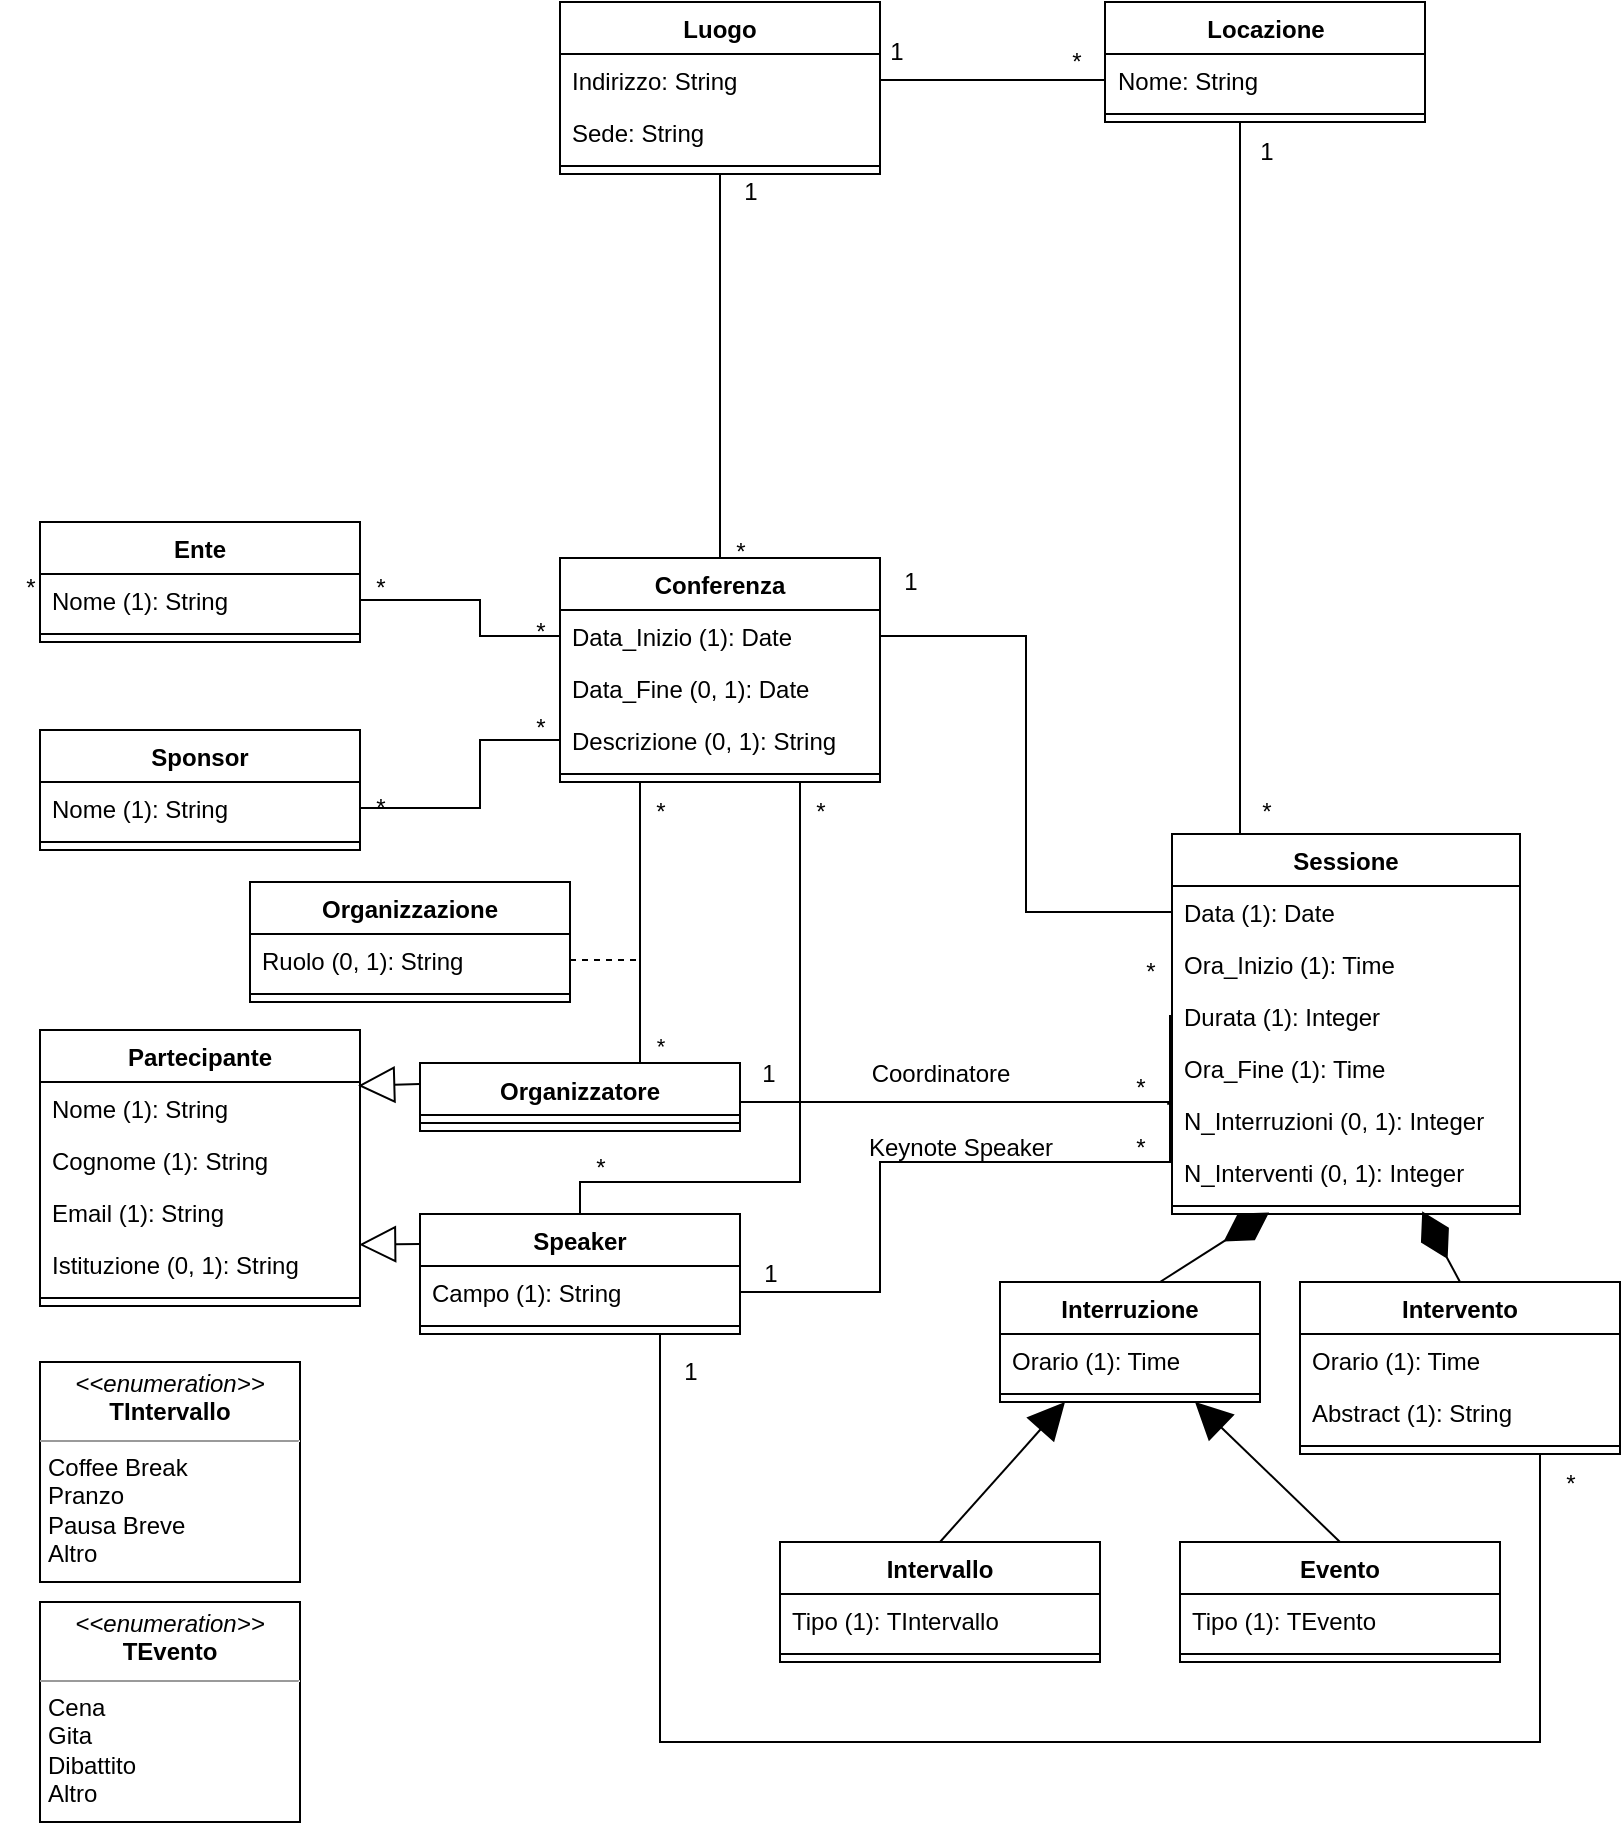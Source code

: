 <mxfile version="21.8.2" type="github" pages="3">
  <diagram id="FwWFGL6Ienw_dBBi1rKg" name="DiagrammaNonRistrutturato">
    <mxGraphModel dx="658" dy="430" grid="1" gridSize="10" guides="1" tooltips="1" connect="1" arrows="1" fold="1" page="1" pageScale="1" pageWidth="827" pageHeight="1169" math="0" shadow="0">
      <root>
        <mxCell id="0" />
        <mxCell id="1" parent="0" />
        <mxCell id="8WkvC0d5yTZ9prxHaMfR-14" style="edgeStyle=orthogonalEdgeStyle;rounded=0;orthogonalLoop=1;jettySize=auto;html=1;exitX=0.5;exitY=0;exitDx=0;exitDy=0;entryX=0.5;entryY=1;entryDx=0;entryDy=0;endArrow=none;endFill=0;" edge="1" parent="1" source="oJO9mgS4GBEBwBd1L2iZ-1" target="8WkvC0d5yTZ9prxHaMfR-1">
          <mxGeometry relative="1" as="geometry">
            <mxPoint x="330" y="170" as="targetPoint" />
          </mxGeometry>
        </mxCell>
        <mxCell id="oJO9mgS4GBEBwBd1L2iZ-1" value="Conferenza" style="swimlane;fontStyle=1;align=center;verticalAlign=top;childLayout=stackLayout;horizontal=1;startSize=26;horizontalStack=0;resizeParent=1;resizeParentMax=0;resizeLast=0;collapsible=1;marginBottom=0;whiteSpace=wrap;html=1;" parent="1" vertex="1">
          <mxGeometry x="280" y="298" width="160" height="112" as="geometry" />
        </mxCell>
        <mxCell id="oJO9mgS4GBEBwBd1L2iZ-2" value="Data_Inizio (1): Date" style="text;strokeColor=none;fillColor=none;align=left;verticalAlign=top;spacingLeft=4;spacingRight=4;overflow=hidden;rotatable=0;points=[[0,0.5],[1,0.5]];portConstraint=eastwest;whiteSpace=wrap;html=1;" parent="oJO9mgS4GBEBwBd1L2iZ-1" vertex="1">
          <mxGeometry y="26" width="160" height="26" as="geometry" />
        </mxCell>
        <mxCell id="4Cob139E-uNztfYrGg3N-3" value="Data_Fine (0, 1): Date" style="text;strokeColor=none;fillColor=none;align=left;verticalAlign=top;spacingLeft=4;spacingRight=4;overflow=hidden;rotatable=0;points=[[0,0.5],[1,0.5]];portConstraint=eastwest;whiteSpace=wrap;html=1;" parent="oJO9mgS4GBEBwBd1L2iZ-1" vertex="1">
          <mxGeometry y="52" width="160" height="26" as="geometry" />
        </mxCell>
        <mxCell id="3sGSlcUWeCOhglb90pko-1" value="Descrizione (0, 1): String" style="text;strokeColor=none;fillColor=none;align=left;verticalAlign=top;spacingLeft=4;spacingRight=4;overflow=hidden;rotatable=0;points=[[0,0.5],[1,0.5]];portConstraint=eastwest;whiteSpace=wrap;html=1;" parent="oJO9mgS4GBEBwBd1L2iZ-1" vertex="1">
          <mxGeometry y="78" width="160" height="26" as="geometry" />
        </mxCell>
        <mxCell id="oJO9mgS4GBEBwBd1L2iZ-3" value="" style="line;strokeWidth=1;fillColor=none;align=left;verticalAlign=middle;spacingTop=-1;spacingLeft=3;spacingRight=3;rotatable=0;labelPosition=right;points=[];portConstraint=eastwest;strokeColor=inherit;" parent="oJO9mgS4GBEBwBd1L2iZ-1" vertex="1">
          <mxGeometry y="104" width="160" height="8" as="geometry" />
        </mxCell>
        <mxCell id="y4biNiwPuBTQRNK7NWid-2" value="Ente" style="swimlane;fontStyle=1;align=center;verticalAlign=top;childLayout=stackLayout;horizontal=1;startSize=26;horizontalStack=0;resizeParent=1;resizeParentMax=0;resizeLast=0;collapsible=1;marginBottom=0;whiteSpace=wrap;html=1;" parent="1" vertex="1">
          <mxGeometry x="20" y="280" width="160" height="60" as="geometry" />
        </mxCell>
        <mxCell id="y4biNiwPuBTQRNK7NWid-3" value="Nome (1): String" style="text;strokeColor=none;fillColor=none;align=left;verticalAlign=top;spacingLeft=4;spacingRight=4;overflow=hidden;rotatable=0;points=[[0,0.5],[1,0.5]];portConstraint=eastwest;whiteSpace=wrap;html=1;" parent="y4biNiwPuBTQRNK7NWid-2" vertex="1">
          <mxGeometry y="26" width="160" height="26" as="geometry" />
        </mxCell>
        <mxCell id="y4biNiwPuBTQRNK7NWid-4" value="" style="line;strokeWidth=1;fillColor=none;align=left;verticalAlign=middle;spacingTop=-1;spacingLeft=3;spacingRight=3;rotatable=0;labelPosition=right;points=[];portConstraint=eastwest;strokeColor=inherit;" parent="y4biNiwPuBTQRNK7NWid-2" vertex="1">
          <mxGeometry y="52" width="160" height="8" as="geometry" />
        </mxCell>
        <mxCell id="GTqBnJkxkD_EGU-A3Rpv-1" value="Sponsor" style="swimlane;fontStyle=1;align=center;verticalAlign=top;childLayout=stackLayout;horizontal=1;startSize=26;horizontalStack=0;resizeParent=1;resizeParentMax=0;resizeLast=0;collapsible=1;marginBottom=0;whiteSpace=wrap;html=1;" parent="1" vertex="1">
          <mxGeometry x="20" y="384" width="160" height="60" as="geometry" />
        </mxCell>
        <mxCell id="GTqBnJkxkD_EGU-A3Rpv-2" value="Nome (1): String" style="text;strokeColor=none;fillColor=none;align=left;verticalAlign=top;spacingLeft=4;spacingRight=4;overflow=hidden;rotatable=0;points=[[0,0.5],[1,0.5]];portConstraint=eastwest;whiteSpace=wrap;html=1;" parent="GTqBnJkxkD_EGU-A3Rpv-1" vertex="1">
          <mxGeometry y="26" width="160" height="26" as="geometry" />
        </mxCell>
        <mxCell id="GTqBnJkxkD_EGU-A3Rpv-3" value="" style="line;strokeWidth=1;fillColor=none;align=left;verticalAlign=middle;spacingTop=-1;spacingLeft=3;spacingRight=3;rotatable=0;labelPosition=right;points=[];portConstraint=eastwest;strokeColor=inherit;" parent="GTqBnJkxkD_EGU-A3Rpv-1" vertex="1">
          <mxGeometry y="52" width="160" height="8" as="geometry" />
        </mxCell>
        <mxCell id="X-gF5_BGR0sIvnGyApQu-1" value="Partecipante" style="swimlane;fontStyle=1;align=center;verticalAlign=top;childLayout=stackLayout;horizontal=1;startSize=26;horizontalStack=0;resizeParent=1;resizeParentMax=0;resizeLast=0;collapsible=1;marginBottom=0;whiteSpace=wrap;html=1;" parent="1" vertex="1">
          <mxGeometry x="20" y="534" width="160" height="138" as="geometry" />
        </mxCell>
        <mxCell id="gUyXkhU8vygfRIVv7PBd-2" value="Nome (1): String" style="text;strokeColor=none;fillColor=none;align=left;verticalAlign=top;spacingLeft=4;spacingRight=4;overflow=hidden;rotatable=0;points=[[0,0.5],[1,0.5]];portConstraint=eastwest;whiteSpace=wrap;html=1;" parent="X-gF5_BGR0sIvnGyApQu-1" vertex="1">
          <mxGeometry y="26" width="160" height="26" as="geometry" />
        </mxCell>
        <mxCell id="gUyXkhU8vygfRIVv7PBd-3" value="Cognome (1): String" style="text;strokeColor=none;fillColor=none;align=left;verticalAlign=top;spacingLeft=4;spacingRight=4;overflow=hidden;rotatable=0;points=[[0,0.5],[1,0.5]];portConstraint=eastwest;whiteSpace=wrap;html=1;" parent="X-gF5_BGR0sIvnGyApQu-1" vertex="1">
          <mxGeometry y="52" width="160" height="26" as="geometry" />
        </mxCell>
        <mxCell id="gUyXkhU8vygfRIVv7PBd-4" value="Email (1): String" style="text;strokeColor=none;fillColor=none;align=left;verticalAlign=top;spacingLeft=4;spacingRight=4;overflow=hidden;rotatable=0;points=[[0,0.5],[1,0.5]];portConstraint=eastwest;whiteSpace=wrap;html=1;" parent="X-gF5_BGR0sIvnGyApQu-1" vertex="1">
          <mxGeometry y="78" width="160" height="26" as="geometry" />
        </mxCell>
        <mxCell id="gUyXkhU8vygfRIVv7PBd-5" value="Istituzione (0, 1): String" style="text;strokeColor=none;fillColor=none;align=left;verticalAlign=top;spacingLeft=4;spacingRight=4;overflow=hidden;rotatable=0;points=[[0,0.5],[1,0.5]];portConstraint=eastwest;whiteSpace=wrap;html=1;" parent="X-gF5_BGR0sIvnGyApQu-1" vertex="1">
          <mxGeometry y="104" width="160" height="26" as="geometry" />
        </mxCell>
        <mxCell id="X-gF5_BGR0sIvnGyApQu-3" value="" style="line;strokeWidth=1;fillColor=none;align=left;verticalAlign=middle;spacingTop=-1;spacingLeft=3;spacingRight=3;rotatable=0;labelPosition=right;points=[];portConstraint=eastwest;strokeColor=inherit;" parent="X-gF5_BGR0sIvnGyApQu-1" vertex="1">
          <mxGeometry y="130" width="160" height="8" as="geometry" />
        </mxCell>
        <mxCell id="47dgIPTu-ew1ol9CjEnJ-11" style="edgeStyle=orthogonalEdgeStyle;rounded=0;orthogonalLoop=1;jettySize=auto;html=1;exitX=0.75;exitY=1;exitDx=0;exitDy=0;entryX=0.75;entryY=1;entryDx=0;entryDy=0;endArrow=none;endFill=0;" parent="1" source="X-gF5_BGR0sIvnGyApQu-5" target="y0xlspCQQHpmOB5wuFtn-1" edge="1">
          <mxGeometry relative="1" as="geometry">
            <Array as="points">
              <mxPoint x="330" y="890" />
              <mxPoint x="770" y="890" />
            </Array>
          </mxGeometry>
        </mxCell>
        <mxCell id="X-gF5_BGR0sIvnGyApQu-5" value="Speaker" style="swimlane;fontStyle=1;align=center;verticalAlign=top;childLayout=stackLayout;horizontal=1;startSize=26;horizontalStack=0;resizeParent=1;resizeParentMax=0;resizeLast=0;collapsible=1;marginBottom=0;whiteSpace=wrap;html=1;" parent="1" vertex="1">
          <mxGeometry x="210" y="626" width="160" height="60" as="geometry" />
        </mxCell>
        <mxCell id="X-gF5_BGR0sIvnGyApQu-6" value="Campo (1): String" style="text;strokeColor=none;fillColor=none;align=left;verticalAlign=top;spacingLeft=4;spacingRight=4;overflow=hidden;rotatable=0;points=[[0,0.5],[1,0.5]];portConstraint=eastwest;whiteSpace=wrap;html=1;" parent="X-gF5_BGR0sIvnGyApQu-5" vertex="1">
          <mxGeometry y="26" width="160" height="26" as="geometry" />
        </mxCell>
        <mxCell id="X-gF5_BGR0sIvnGyApQu-7" value="" style="line;strokeWidth=1;fillColor=none;align=left;verticalAlign=middle;spacingTop=-1;spacingLeft=3;spacingRight=3;rotatable=0;labelPosition=right;points=[];portConstraint=eastwest;strokeColor=inherit;" parent="X-gF5_BGR0sIvnGyApQu-5" vertex="1">
          <mxGeometry y="52" width="160" height="8" as="geometry" />
        </mxCell>
        <mxCell id="47dgIPTu-ew1ol9CjEnJ-5" style="edgeStyle=orthogonalEdgeStyle;rounded=0;orthogonalLoop=1;jettySize=auto;html=1;exitX=0.75;exitY=0;exitDx=0;exitDy=0;entryX=0.25;entryY=1;entryDx=0;entryDy=0;endArrow=none;endFill=0;" parent="1" source="QXNYm1ko-wqwaMc6-Kob-1" target="oJO9mgS4GBEBwBd1L2iZ-1" edge="1">
          <mxGeometry relative="1" as="geometry">
            <Array as="points">
              <mxPoint x="320" y="551" />
            </Array>
          </mxGeometry>
        </mxCell>
        <mxCell id="47dgIPTu-ew1ol9CjEnJ-7" value="*" style="edgeLabel;html=1;align=center;verticalAlign=middle;resizable=0;points=[];" parent="47dgIPTu-ew1ol9CjEnJ-5" vertex="1" connectable="0">
          <mxGeometry x="-0.614" y="-5" relative="1" as="geometry">
            <mxPoint x="5" y="10" as="offset" />
          </mxGeometry>
        </mxCell>
        <mxCell id="QXNYm1ko-wqwaMc6-Kob-1" value="Organizzatore" style="swimlane;fontStyle=1;align=center;verticalAlign=top;childLayout=stackLayout;horizontal=1;startSize=26;horizontalStack=0;resizeParent=1;resizeParentMax=0;resizeLast=0;collapsible=1;marginBottom=0;whiteSpace=wrap;html=1;" parent="1" vertex="1">
          <mxGeometry x="210" y="550.5" width="160" height="34" as="geometry" />
        </mxCell>
        <mxCell id="QXNYm1ko-wqwaMc6-Kob-3" value="" style="line;strokeWidth=1;fillColor=none;align=left;verticalAlign=middle;spacingTop=-1;spacingLeft=3;spacingRight=3;rotatable=0;labelPosition=right;points=[];portConstraint=eastwest;strokeColor=inherit;" parent="QXNYm1ko-wqwaMc6-Kob-1" vertex="1">
          <mxGeometry y="26" width="160" height="8" as="geometry" />
        </mxCell>
        <mxCell id="8WkvC0d5yTZ9prxHaMfR-15" style="edgeStyle=orthogonalEdgeStyle;rounded=0;orthogonalLoop=1;jettySize=auto;html=1;exitX=0.25;exitY=0;exitDx=0;exitDy=0;entryX=0.25;entryY=1;entryDx=0;entryDy=0;endArrow=none;endFill=0;" edge="1" parent="1" source="DlsymQLGfdOQ7e8vxglV-1" target="8WkvC0d5yTZ9prxHaMfR-6">
          <mxGeometry relative="1" as="geometry">
            <Array as="points">
              <mxPoint x="620" y="80" />
            </Array>
          </mxGeometry>
        </mxCell>
        <mxCell id="DlsymQLGfdOQ7e8vxglV-1" value="Sessione" style="swimlane;fontStyle=1;align=center;verticalAlign=top;childLayout=stackLayout;horizontal=1;startSize=26;horizontalStack=0;resizeParent=1;resizeParentMax=0;resizeLast=0;collapsible=1;marginBottom=0;whiteSpace=wrap;html=1;" parent="1" vertex="1">
          <mxGeometry x="586" y="436" width="174" height="190" as="geometry" />
        </mxCell>
        <mxCell id="DlsymQLGfdOQ7e8vxglV-2" value="Data (1): Date" style="text;strokeColor=none;fillColor=none;align=left;verticalAlign=top;spacingLeft=4;spacingRight=4;overflow=hidden;rotatable=0;points=[[0,0.5],[1,0.5]];portConstraint=eastwest;whiteSpace=wrap;html=1;" parent="DlsymQLGfdOQ7e8vxglV-1" vertex="1">
          <mxGeometry y="26" width="174" height="26" as="geometry" />
        </mxCell>
        <mxCell id="lw_fMMO2Gp90XJGf12gZ-1" value="Ora_Inizio (1): Time" style="text;strokeColor=none;fillColor=none;align=left;verticalAlign=top;spacingLeft=4;spacingRight=4;overflow=hidden;rotatable=0;points=[[0,0.5],[1,0.5]];portConstraint=eastwest;whiteSpace=wrap;html=1;" parent="DlsymQLGfdOQ7e8vxglV-1" vertex="1">
          <mxGeometry y="52" width="174" height="26" as="geometry" />
        </mxCell>
        <mxCell id="8Wj0CI97r571MUySXPcT-8" value="Durata (1): Integer" style="text;strokeColor=none;fillColor=none;align=left;verticalAlign=top;spacingLeft=4;spacingRight=4;overflow=hidden;rotatable=0;points=[[0,0.5],[1,0.5]];portConstraint=eastwest;whiteSpace=wrap;html=1;" parent="DlsymQLGfdOQ7e8vxglV-1" vertex="1">
          <mxGeometry y="78" width="174" height="26" as="geometry" />
        </mxCell>
        <mxCell id="lw_fMMO2Gp90XJGf12gZ-2" value="Ora_Fine (1): Time" style="text;strokeColor=none;fillColor=none;align=left;verticalAlign=top;spacingLeft=4;spacingRight=4;overflow=hidden;rotatable=0;points=[[0,0.5],[1,0.5]];portConstraint=eastwest;whiteSpace=wrap;html=1;" parent="DlsymQLGfdOQ7e8vxglV-1" vertex="1">
          <mxGeometry y="104" width="174" height="26" as="geometry" />
        </mxCell>
        <mxCell id="V55sK0MZJQpQgGmzzuz--7" value="N_Interruzioni (0, 1): Integer" style="text;strokeColor=none;fillColor=none;align=left;verticalAlign=top;spacingLeft=4;spacingRight=4;overflow=hidden;rotatable=0;points=[[0,0.5],[1,0.5]];portConstraint=eastwest;whiteSpace=wrap;html=1;" vertex="1" parent="DlsymQLGfdOQ7e8vxglV-1">
          <mxGeometry y="130" width="174" height="26" as="geometry" />
        </mxCell>
        <mxCell id="V55sK0MZJQpQgGmzzuz--8" value="N_Interventi (0, 1): Integer" style="text;strokeColor=none;fillColor=none;align=left;verticalAlign=top;spacingLeft=4;spacingRight=4;overflow=hidden;rotatable=0;points=[[0,0.5],[1,0.5]];portConstraint=eastwest;whiteSpace=wrap;html=1;" vertex="1" parent="DlsymQLGfdOQ7e8vxglV-1">
          <mxGeometry y="156" width="174" height="26" as="geometry" />
        </mxCell>
        <mxCell id="DlsymQLGfdOQ7e8vxglV-3" value="" style="line;strokeWidth=1;fillColor=none;align=left;verticalAlign=middle;spacingTop=-1;spacingLeft=3;spacingRight=3;rotatable=0;labelPosition=right;points=[];portConstraint=eastwest;strokeColor=inherit;" parent="DlsymQLGfdOQ7e8vxglV-1" vertex="1">
          <mxGeometry y="182" width="174" height="8" as="geometry" />
        </mxCell>
        <mxCell id="6Uo3fDO6elYWMT6oyX8E-1" value="Interruzione" style="swimlane;fontStyle=1;align=center;verticalAlign=top;childLayout=stackLayout;horizontal=1;startSize=26;horizontalStack=0;resizeParent=1;resizeParentMax=0;resizeLast=0;collapsible=1;marginBottom=0;whiteSpace=wrap;html=1;" parent="1" vertex="1">
          <mxGeometry x="500" y="660" width="130" height="60" as="geometry" />
        </mxCell>
        <mxCell id="mF4bY1sWfgURFzEjNmkb-17" value="" style="endArrow=diamondThin;endFill=1;endSize=24;html=1;rounded=0;entryX=0.279;entryY=0.9;entryDx=0;entryDy=0;entryPerimeter=0;" parent="6Uo3fDO6elYWMT6oyX8E-1" target="DlsymQLGfdOQ7e8vxglV-3" edge="1">
          <mxGeometry width="160" relative="1" as="geometry">
            <mxPoint x="80" as="sourcePoint" />
            <mxPoint x="130" y="-70" as="targetPoint" />
          </mxGeometry>
        </mxCell>
        <mxCell id="6Uo3fDO6elYWMT6oyX8E-2" value="Orario (1): Time" style="text;strokeColor=none;fillColor=none;align=left;verticalAlign=top;spacingLeft=4;spacingRight=4;overflow=hidden;rotatable=0;points=[[0,0.5],[1,0.5]];portConstraint=eastwest;whiteSpace=wrap;html=1;" parent="6Uo3fDO6elYWMT6oyX8E-1" vertex="1">
          <mxGeometry y="26" width="130" height="26" as="geometry" />
        </mxCell>
        <mxCell id="6Uo3fDO6elYWMT6oyX8E-3" value="" style="line;strokeWidth=1;fillColor=none;align=left;verticalAlign=middle;spacingTop=-1;spacingLeft=3;spacingRight=3;rotatable=0;labelPosition=right;points=[];portConstraint=eastwest;strokeColor=inherit;" parent="6Uo3fDO6elYWMT6oyX8E-1" vertex="1">
          <mxGeometry y="52" width="130" height="8" as="geometry" />
        </mxCell>
        <mxCell id="EhBswnSEjRpYondB1UUf-1" value="Intervallo" style="swimlane;fontStyle=1;align=center;verticalAlign=top;childLayout=stackLayout;horizontal=1;startSize=26;horizontalStack=0;resizeParent=1;resizeParentMax=0;resizeLast=0;collapsible=1;marginBottom=0;whiteSpace=wrap;html=1;" parent="1" vertex="1">
          <mxGeometry x="390" y="790" width="160" height="60" as="geometry" />
        </mxCell>
        <mxCell id="EhBswnSEjRpYondB1UUf-2" value="Tipo (1): TIntervallo" style="text;strokeColor=none;fillColor=none;align=left;verticalAlign=top;spacingLeft=4;spacingRight=4;overflow=hidden;rotatable=0;points=[[0,0.5],[1,0.5]];portConstraint=eastwest;whiteSpace=wrap;html=1;" parent="EhBswnSEjRpYondB1UUf-1" vertex="1">
          <mxGeometry y="26" width="160" height="26" as="geometry" />
        </mxCell>
        <mxCell id="EhBswnSEjRpYondB1UUf-3" value="" style="line;strokeWidth=1;fillColor=none;align=left;verticalAlign=middle;spacingTop=-1;spacingLeft=3;spacingRight=3;rotatable=0;labelPosition=right;points=[];portConstraint=eastwest;strokeColor=inherit;" parent="EhBswnSEjRpYondB1UUf-1" vertex="1">
          <mxGeometry y="52" width="160" height="8" as="geometry" />
        </mxCell>
        <mxCell id="_3JzqsdG_yktE4M88viH-1" value="Evento" style="swimlane;fontStyle=1;align=center;verticalAlign=top;childLayout=stackLayout;horizontal=1;startSize=26;horizontalStack=0;resizeParent=1;resizeParentMax=0;resizeLast=0;collapsible=1;marginBottom=0;whiteSpace=wrap;html=1;" parent="1" vertex="1">
          <mxGeometry x="590" y="790" width="160" height="60" as="geometry" />
        </mxCell>
        <mxCell id="_3JzqsdG_yktE4M88viH-2" value="Tipo (1): TEvento" style="text;strokeColor=none;fillColor=none;align=left;verticalAlign=top;spacingLeft=4;spacingRight=4;overflow=hidden;rotatable=0;points=[[0,0.5],[1,0.5]];portConstraint=eastwest;whiteSpace=wrap;html=1;" parent="_3JzqsdG_yktE4M88viH-1" vertex="1">
          <mxGeometry y="26" width="160" height="26" as="geometry" />
        </mxCell>
        <mxCell id="_3JzqsdG_yktE4M88viH-3" value="" style="line;strokeWidth=1;fillColor=none;align=left;verticalAlign=middle;spacingTop=-1;spacingLeft=3;spacingRight=3;rotatable=0;labelPosition=right;points=[];portConstraint=eastwest;strokeColor=inherit;" parent="_3JzqsdG_yktE4M88viH-1" vertex="1">
          <mxGeometry y="52" width="160" height="8" as="geometry" />
        </mxCell>
        <mxCell id="y0xlspCQQHpmOB5wuFtn-1" value="Intervento" style="swimlane;fontStyle=1;align=center;verticalAlign=top;childLayout=stackLayout;horizontal=1;startSize=26;horizontalStack=0;resizeParent=1;resizeParentMax=0;resizeLast=0;collapsible=1;marginBottom=0;whiteSpace=wrap;html=1;" parent="1" vertex="1">
          <mxGeometry x="650" y="660" width="160" height="86" as="geometry" />
        </mxCell>
        <mxCell id="mF4bY1sWfgURFzEjNmkb-16" value="" style="endArrow=diamondThin;endFill=1;endSize=24;html=1;rounded=0;entryX=0.719;entryY=0.833;entryDx=0;entryDy=0;entryPerimeter=0;" parent="y0xlspCQQHpmOB5wuFtn-1" target="DlsymQLGfdOQ7e8vxglV-3" edge="1">
          <mxGeometry width="160" relative="1" as="geometry">
            <mxPoint x="80" as="sourcePoint" />
            <mxPoint x="50.0" y="-126" as="targetPoint" />
          </mxGeometry>
        </mxCell>
        <mxCell id="y0xlspCQQHpmOB5wuFtn-2" value="Orario (1): Time" style="text;strokeColor=none;fillColor=none;align=left;verticalAlign=top;spacingLeft=4;spacingRight=4;overflow=hidden;rotatable=0;points=[[0,0.5],[1,0.5]];portConstraint=eastwest;whiteSpace=wrap;html=1;" parent="y0xlspCQQHpmOB5wuFtn-1" vertex="1">
          <mxGeometry y="26" width="160" height="26" as="geometry" />
        </mxCell>
        <mxCell id="mF4bY1sWfgURFzEjNmkb-1" value="Abstract (1): String" style="text;strokeColor=none;fillColor=none;align=left;verticalAlign=top;spacingLeft=4;spacingRight=4;overflow=hidden;rotatable=0;points=[[0,0.5],[1,0.5]];portConstraint=eastwest;whiteSpace=wrap;html=1;" parent="y0xlspCQQHpmOB5wuFtn-1" vertex="1">
          <mxGeometry y="52" width="160" height="26" as="geometry" />
        </mxCell>
        <mxCell id="y0xlspCQQHpmOB5wuFtn-3" value="" style="line;strokeWidth=1;fillColor=none;align=left;verticalAlign=middle;spacingTop=-1;spacingLeft=3;spacingRight=3;rotatable=0;labelPosition=right;points=[];portConstraint=eastwest;strokeColor=inherit;" parent="y0xlspCQQHpmOB5wuFtn-1" vertex="1">
          <mxGeometry y="78" width="160" height="8" as="geometry" />
        </mxCell>
        <mxCell id="mF4bY1sWfgURFzEjNmkb-2" style="edgeStyle=orthogonalEdgeStyle;rounded=0;orthogonalLoop=1;jettySize=auto;html=1;exitX=1;exitY=0.5;exitDx=0;exitDy=0;entryX=0;entryY=0.5;entryDx=0;entryDy=0;endArrow=none;endFill=0;" parent="1" source="y4biNiwPuBTQRNK7NWid-3" target="oJO9mgS4GBEBwBd1L2iZ-2" edge="1">
          <mxGeometry relative="1" as="geometry">
            <Array as="points">
              <mxPoint x="240" y="319" />
              <mxPoint x="240" y="337" />
            </Array>
          </mxGeometry>
        </mxCell>
        <mxCell id="mF4bY1sWfgURFzEjNmkb-3" style="edgeStyle=orthogonalEdgeStyle;rounded=0;orthogonalLoop=1;jettySize=auto;html=1;exitX=1;exitY=0.5;exitDx=0;exitDy=0;endArrow=none;endFill=0;entryX=0;entryY=0.5;entryDx=0;entryDy=0;" parent="1" source="GTqBnJkxkD_EGU-A3Rpv-2" target="3sGSlcUWeCOhglb90pko-1" edge="1">
          <mxGeometry relative="1" as="geometry">
            <mxPoint x="240" y="390" as="targetPoint" />
            <Array as="points">
              <mxPoint x="240" y="423" />
              <mxPoint x="240" y="389" />
            </Array>
          </mxGeometry>
        </mxCell>
        <mxCell id="mF4bY1sWfgURFzEjNmkb-4" value="*" style="text;html=1;align=center;verticalAlign=middle;resizable=0;points=[];autosize=1;strokeColor=none;fillColor=none;" parent="1" vertex="1">
          <mxGeometry x="175" y="298" width="30" height="30" as="geometry" />
        </mxCell>
        <mxCell id="mF4bY1sWfgURFzEjNmkb-5" value="*" style="text;html=1;align=center;verticalAlign=middle;resizable=0;points=[];autosize=1;strokeColor=none;fillColor=none;" parent="1" vertex="1">
          <mxGeometry x="255" y="320" width="30" height="30" as="geometry" />
        </mxCell>
        <mxCell id="mF4bY1sWfgURFzEjNmkb-6" value="*" style="text;html=1;align=center;verticalAlign=middle;resizable=0;points=[];autosize=1;strokeColor=none;fillColor=none;" parent="1" vertex="1">
          <mxGeometry x="175" y="408" width="30" height="30" as="geometry" />
        </mxCell>
        <mxCell id="mF4bY1sWfgURFzEjNmkb-7" value="*" style="text;html=1;align=center;verticalAlign=middle;resizable=0;points=[];autosize=1;strokeColor=none;fillColor=none;" parent="1" vertex="1">
          <mxGeometry x="255" y="368" width="30" height="30" as="geometry" />
        </mxCell>
        <mxCell id="mF4bY1sWfgURFzEjNmkb-9" style="edgeStyle=orthogonalEdgeStyle;rounded=0;orthogonalLoop=1;jettySize=auto;html=1;exitX=1;exitY=0.5;exitDx=0;exitDy=0;endArrow=none;endFill=0;" parent="1" source="oJO9mgS4GBEBwBd1L2iZ-2" target="DlsymQLGfdOQ7e8vxglV-2" edge="1">
          <mxGeometry relative="1" as="geometry" />
        </mxCell>
        <mxCell id="mF4bY1sWfgURFzEjNmkb-10" value="*" style="text;html=1;align=center;verticalAlign=middle;resizable=0;points=[];autosize=1;strokeColor=none;fillColor=none;" parent="1" vertex="1">
          <mxGeometry x="560" y="490" width="30" height="30" as="geometry" />
        </mxCell>
        <mxCell id="mF4bY1sWfgURFzEjNmkb-11" value="1" style="text;html=1;align=center;verticalAlign=middle;resizable=0;points=[];autosize=1;strokeColor=none;fillColor=none;" parent="1" vertex="1">
          <mxGeometry x="440" y="295" width="30" height="30" as="geometry" />
        </mxCell>
        <mxCell id="mF4bY1sWfgURFzEjNmkb-20" value="" style="endArrow=block;endSize=16;endFill=1;html=1;rounded=0;entryX=0.25;entryY=1;entryDx=0;entryDy=0;exitX=0.5;exitY=0;exitDx=0;exitDy=0;" parent="1" source="EhBswnSEjRpYondB1UUf-1" target="6Uo3fDO6elYWMT6oyX8E-1" edge="1">
          <mxGeometry width="160" relative="1" as="geometry">
            <mxPoint x="540" y="810" as="sourcePoint" />
            <mxPoint x="520" y="690" as="targetPoint" />
          </mxGeometry>
        </mxCell>
        <mxCell id="mF4bY1sWfgURFzEjNmkb-21" value="" style="endArrow=block;endSize=16;endFill=1;html=1;rounded=0;entryX=0.75;entryY=1;entryDx=0;entryDy=0;exitX=0.5;exitY=0;exitDx=0;exitDy=0;" parent="1" source="_3JzqsdG_yktE4M88viH-1" target="6Uo3fDO6elYWMT6oyX8E-1" edge="1">
          <mxGeometry width="160" relative="1" as="geometry">
            <mxPoint x="660" y="790" as="sourcePoint" />
            <mxPoint x="820" y="790" as="targetPoint" />
          </mxGeometry>
        </mxCell>
        <mxCell id="47dgIPTu-ew1ol9CjEnJ-1" value="" style="endArrow=block;endSize=16;endFill=0;html=1;rounded=0;entryX=0.994;entryY=0.071;entryDx=0;entryDy=0;exitX=0;exitY=0.5;exitDx=0;exitDy=0;entryPerimeter=0;" parent="1" target="gUyXkhU8vygfRIVv7PBd-2" edge="1">
          <mxGeometry width="160" relative="1" as="geometry">
            <mxPoint x="210" y="561" as="sourcePoint" />
            <mxPoint x="390" y="550" as="targetPoint" />
          </mxGeometry>
        </mxCell>
        <mxCell id="47dgIPTu-ew1ol9CjEnJ-2" value="" style="endArrow=block;endSize=16;endFill=0;html=1;rounded=0;entryX=0.997;entryY=0.126;entryDx=0;entryDy=0;exitX=0;exitY=0.25;exitDx=0;exitDy=0;entryPerimeter=0;" parent="1" source="X-gF5_BGR0sIvnGyApQu-5" target="gUyXkhU8vygfRIVv7PBd-5" edge="1">
          <mxGeometry width="160" relative="1" as="geometry">
            <mxPoint x="220" y="640" as="sourcePoint" />
            <mxPoint x="380" y="640" as="targetPoint" />
          </mxGeometry>
        </mxCell>
        <mxCell id="47dgIPTu-ew1ol9CjEnJ-4" style="edgeStyle=orthogonalEdgeStyle;rounded=0;orthogonalLoop=1;jettySize=auto;html=1;exitX=0.5;exitY=0;exitDx=0;exitDy=0;endArrow=none;endFill=0;entryX=0.75;entryY=1;entryDx=0;entryDy=0;" parent="1" source="X-gF5_BGR0sIvnGyApQu-5" target="oJO9mgS4GBEBwBd1L2iZ-1" edge="1">
          <mxGeometry relative="1" as="geometry">
            <mxPoint x="426" y="450" as="targetPoint" />
            <Array as="points">
              <mxPoint x="290" y="610" />
              <mxPoint x="400" y="610" />
            </Array>
          </mxGeometry>
        </mxCell>
        <mxCell id="47dgIPTu-ew1ol9CjEnJ-6" value="*" style="text;html=1;align=center;verticalAlign=middle;resizable=0;points=[];autosize=1;strokeColor=none;fillColor=none;" parent="1" vertex="1">
          <mxGeometry x="315" y="410" width="30" height="30" as="geometry" />
        </mxCell>
        <mxCell id="47dgIPTu-ew1ol9CjEnJ-9" value="*" style="text;html=1;align=center;verticalAlign=middle;resizable=0;points=[];autosize=1;strokeColor=none;fillColor=none;" parent="1" vertex="1">
          <mxGeometry x="285" y="588" width="30" height="30" as="geometry" />
        </mxCell>
        <mxCell id="47dgIPTu-ew1ol9CjEnJ-10" value="*" style="text;html=1;align=center;verticalAlign=middle;resizable=0;points=[];autosize=1;strokeColor=none;fillColor=none;" parent="1" vertex="1">
          <mxGeometry x="395" y="410" width="30" height="30" as="geometry" />
        </mxCell>
        <mxCell id="47dgIPTu-ew1ol9CjEnJ-12" value="1" style="text;html=1;align=center;verticalAlign=middle;resizable=0;points=[];autosize=1;strokeColor=none;fillColor=none;" parent="1" vertex="1">
          <mxGeometry x="330" y="690" width="30" height="30" as="geometry" />
        </mxCell>
        <mxCell id="47dgIPTu-ew1ol9CjEnJ-13" value="*" style="text;html=1;align=center;verticalAlign=middle;resizable=0;points=[];autosize=1;strokeColor=none;fillColor=none;" parent="1" vertex="1">
          <mxGeometry x="770" y="746" width="30" height="30" as="geometry" />
        </mxCell>
        <mxCell id="JDAQbLVvB7BvZis6ZBme-1" style="edgeStyle=orthogonalEdgeStyle;rounded=0;orthogonalLoop=1;jettySize=auto;html=1;exitX=0;exitY=0.5;exitDx=0;exitDy=0;entryX=1;entryY=0.5;entryDx=0;entryDy=0;endArrow=none;endFill=0;" parent="1" source="8Wj0CI97r571MUySXPcT-8" target="X-gF5_BGR0sIvnGyApQu-6" edge="1">
          <mxGeometry relative="1" as="geometry">
            <Array as="points">
              <mxPoint x="585" y="600" />
              <mxPoint x="440" y="600" />
              <mxPoint x="440" y="665" />
            </Array>
          </mxGeometry>
        </mxCell>
        <mxCell id="JDAQbLVvB7BvZis6ZBme-2" style="edgeStyle=orthogonalEdgeStyle;rounded=0;orthogonalLoop=1;jettySize=auto;html=1;entryX=1;entryY=0.25;entryDx=0;entryDy=0;endArrow=none;endFill=0;exitX=0.969;exitY=0.779;exitDx=0;exitDy=0;exitPerimeter=0;" parent="1" source="JDAQbLVvB7BvZis6ZBme-10" target="QXNYm1ko-wqwaMc6-Kob-1" edge="1">
          <mxGeometry relative="1" as="geometry">
            <Array as="points">
              <mxPoint x="584" y="570" />
              <mxPoint x="370" y="570" />
            </Array>
            <mxPoint x="580" y="541" as="sourcePoint" />
          </mxGeometry>
        </mxCell>
        <mxCell id="JDAQbLVvB7BvZis6ZBme-3" value="*" style="text;html=1;align=center;verticalAlign=middle;resizable=0;points=[];autosize=1;strokeColor=none;fillColor=none;" parent="1" vertex="1">
          <mxGeometry x="555" y="578" width="30" height="30" as="geometry" />
        </mxCell>
        <mxCell id="JDAQbLVvB7BvZis6ZBme-4" value="1" style="text;html=1;align=center;verticalAlign=middle;resizable=0;points=[];autosize=1;strokeColor=none;fillColor=none;" parent="1" vertex="1">
          <mxGeometry x="370" y="641" width="30" height="30" as="geometry" />
        </mxCell>
        <mxCell id="JDAQbLVvB7BvZis6ZBme-6" value="Keynote Speaker" style="text;html=1;align=center;verticalAlign=middle;resizable=0;points=[];autosize=1;strokeColor=none;fillColor=none;" parent="1" vertex="1">
          <mxGeometry x="420" y="578" width="120" height="30" as="geometry" />
        </mxCell>
        <mxCell id="JDAQbLVvB7BvZis6ZBme-8" value="Coordinatore" style="text;html=1;align=center;verticalAlign=middle;resizable=0;points=[];autosize=1;strokeColor=none;fillColor=none;" parent="1" vertex="1">
          <mxGeometry x="425" y="541" width="90" height="30" as="geometry" />
        </mxCell>
        <mxCell id="JDAQbLVvB7BvZis6ZBme-9" value="1" style="text;html=1;align=center;verticalAlign=middle;resizable=0;points=[];autosize=1;strokeColor=none;fillColor=none;" parent="1" vertex="1">
          <mxGeometry x="369" y="541" width="30" height="30" as="geometry" />
        </mxCell>
        <mxCell id="JDAQbLVvB7BvZis6ZBme-10" value="*" style="text;html=1;align=center;verticalAlign=middle;resizable=0;points=[];autosize=1;strokeColor=none;fillColor=none;" parent="1" vertex="1">
          <mxGeometry x="555" y="548" width="30" height="30" as="geometry" />
        </mxCell>
        <mxCell id="JDAQbLVvB7BvZis6ZBme-16" value="*" style="text;html=1;align=center;verticalAlign=middle;resizable=0;points=[];autosize=1;strokeColor=none;fillColor=none;" parent="1" vertex="1">
          <mxGeometry y="298" width="30" height="30" as="geometry" />
        </mxCell>
        <mxCell id="LMCoSSjzBL2YIefRBphP-2" value="&lt;p style=&quot;margin:0px;margin-top:4px;text-align:center;&quot;&gt;&lt;i&gt;&amp;lt;&amp;lt;enumeration&amp;gt;&amp;gt;&lt;/i&gt;&lt;br&gt;&lt;b&gt;TIntervallo&lt;/b&gt;&lt;br&gt;&lt;/p&gt;&lt;hr size=&quot;1&quot;&gt;&lt;p style=&quot;margin:0px;margin-left:4px;&quot;&gt;Coffee Break&lt;/p&gt;&lt;p style=&quot;margin:0px;margin-left:4px;&quot;&gt;Pranzo&lt;/p&gt;&lt;p style=&quot;margin:0px;margin-left:4px;&quot;&gt;Pausa Breve&lt;/p&gt;&lt;p style=&quot;margin:0px;margin-left:4px;&quot;&gt;Altro&lt;/p&gt;" style="verticalAlign=top;align=left;overflow=fill;fontSize=12;fontFamily=Helvetica;html=1;whiteSpace=wrap;" parent="1" vertex="1">
          <mxGeometry x="20" y="700" width="130" height="110" as="geometry" />
        </mxCell>
        <mxCell id="LMCoSSjzBL2YIefRBphP-3" value="&lt;p style=&quot;margin:0px;margin-top:4px;text-align:center;&quot;&gt;&lt;i&gt;&amp;lt;&amp;lt;enumeration&amp;gt;&amp;gt;&lt;/i&gt;&lt;br&gt;&lt;b&gt;TEvento&lt;/b&gt;&lt;br&gt;&lt;/p&gt;&lt;hr size=&quot;1&quot;&gt;&lt;p style=&quot;margin:0px;margin-left:4px;&quot;&gt;Cena&lt;/p&gt;&lt;p style=&quot;margin:0px;margin-left:4px;&quot;&gt;Gita&lt;/p&gt;&lt;p style=&quot;margin:0px;margin-left:4px;&quot;&gt;Dibattito&lt;/p&gt;&lt;p style=&quot;margin:0px;margin-left:4px;&quot;&gt;Altro&lt;/p&gt;" style="verticalAlign=top;align=left;overflow=fill;fontSize=12;fontFamily=Helvetica;html=1;whiteSpace=wrap;" parent="1" vertex="1">
          <mxGeometry x="20" y="820" width="130" height="110" as="geometry" />
        </mxCell>
        <mxCell id="8WkvC0d5yTZ9prxHaMfR-1" value="Luogo" style="swimlane;fontStyle=1;align=center;verticalAlign=top;childLayout=stackLayout;horizontal=1;startSize=26;horizontalStack=0;resizeParent=1;resizeParentMax=0;resizeLast=0;collapsible=1;marginBottom=0;whiteSpace=wrap;html=1;" vertex="1" parent="1">
          <mxGeometry x="280" y="20" width="160" height="86" as="geometry" />
        </mxCell>
        <mxCell id="8WkvC0d5yTZ9prxHaMfR-3" value="Indirizzo: String" style="text;strokeColor=none;fillColor=none;align=left;verticalAlign=top;spacingLeft=4;spacingRight=4;overflow=hidden;rotatable=0;points=[[0,0.5],[1,0.5]];portConstraint=eastwest;whiteSpace=wrap;html=1;" vertex="1" parent="8WkvC0d5yTZ9prxHaMfR-1">
          <mxGeometry y="26" width="160" height="26" as="geometry" />
        </mxCell>
        <mxCell id="8WkvC0d5yTZ9prxHaMfR-4" value="Sede: String" style="text;strokeColor=none;fillColor=none;align=left;verticalAlign=top;spacingLeft=4;spacingRight=4;overflow=hidden;rotatable=0;points=[[0,0.5],[1,0.5]];portConstraint=eastwest;whiteSpace=wrap;html=1;" vertex="1" parent="8WkvC0d5yTZ9prxHaMfR-1">
          <mxGeometry y="52" width="160" height="26" as="geometry" />
        </mxCell>
        <mxCell id="8WkvC0d5yTZ9prxHaMfR-5" value="" style="line;strokeWidth=1;fillColor=none;align=left;verticalAlign=middle;spacingTop=-1;spacingLeft=3;spacingRight=3;rotatable=0;labelPosition=right;points=[];portConstraint=eastwest;strokeColor=inherit;" vertex="1" parent="8WkvC0d5yTZ9prxHaMfR-1">
          <mxGeometry y="78" width="160" height="8" as="geometry" />
        </mxCell>
        <mxCell id="8WkvC0d5yTZ9prxHaMfR-6" value="Locazione" style="swimlane;fontStyle=1;align=center;verticalAlign=top;childLayout=stackLayout;horizontal=1;startSize=26;horizontalStack=0;resizeParent=1;resizeParentMax=0;resizeLast=0;collapsible=1;marginBottom=0;whiteSpace=wrap;html=1;" vertex="1" parent="1">
          <mxGeometry x="552.5" y="20" width="160" height="60" as="geometry" />
        </mxCell>
        <mxCell id="8WkvC0d5yTZ9prxHaMfR-7" value="Nome: String" style="text;strokeColor=none;fillColor=none;align=left;verticalAlign=top;spacingLeft=4;spacingRight=4;overflow=hidden;rotatable=0;points=[[0,0.5],[1,0.5]];portConstraint=eastwest;whiteSpace=wrap;html=1;" vertex="1" parent="8WkvC0d5yTZ9prxHaMfR-6">
          <mxGeometry y="26" width="160" height="26" as="geometry" />
        </mxCell>
        <mxCell id="8WkvC0d5yTZ9prxHaMfR-8" value="" style="line;strokeWidth=1;fillColor=none;align=left;verticalAlign=middle;spacingTop=-1;spacingLeft=3;spacingRight=3;rotatable=0;labelPosition=right;points=[];portConstraint=eastwest;strokeColor=inherit;" vertex="1" parent="8WkvC0d5yTZ9prxHaMfR-6">
          <mxGeometry y="52" width="160" height="8" as="geometry" />
        </mxCell>
        <mxCell id="8WkvC0d5yTZ9prxHaMfR-9" style="edgeStyle=orthogonalEdgeStyle;rounded=0;orthogonalLoop=1;jettySize=auto;html=1;endArrow=none;endFill=0;" edge="1" parent="1" source="8WkvC0d5yTZ9prxHaMfR-7">
          <mxGeometry relative="1" as="geometry">
            <mxPoint x="440" y="59.0" as="targetPoint" />
          </mxGeometry>
        </mxCell>
        <mxCell id="8WkvC0d5yTZ9prxHaMfR-10" value="*" style="text;html=1;align=center;verticalAlign=middle;resizable=0;points=[];autosize=1;strokeColor=none;fillColor=none;" vertex="1" parent="1">
          <mxGeometry x="522.5" y="35" width="30" height="30" as="geometry" />
        </mxCell>
        <mxCell id="8WkvC0d5yTZ9prxHaMfR-11" value="1" style="text;html=1;align=center;verticalAlign=middle;resizable=0;points=[];autosize=1;strokeColor=none;fillColor=none;" vertex="1" parent="1">
          <mxGeometry x="432.5" y="30" width="30" height="30" as="geometry" />
        </mxCell>
        <mxCell id="8WkvC0d5yTZ9prxHaMfR-12" value="1" style="text;html=1;align=center;verticalAlign=middle;resizable=0;points=[];autosize=1;strokeColor=none;fillColor=none;" vertex="1" parent="1">
          <mxGeometry x="617.5" y="80" width="30" height="30" as="geometry" />
        </mxCell>
        <mxCell id="8WkvC0d5yTZ9prxHaMfR-13" value="1" style="text;html=1;align=center;verticalAlign=middle;resizable=0;points=[];autosize=1;strokeColor=none;fillColor=none;" vertex="1" parent="1">
          <mxGeometry x="360" y="100" width="30" height="30" as="geometry" />
        </mxCell>
        <mxCell id="8WkvC0d5yTZ9prxHaMfR-16" value="*" style="text;html=1;align=center;verticalAlign=middle;resizable=0;points=[];autosize=1;strokeColor=none;fillColor=none;" vertex="1" parent="1">
          <mxGeometry x="355" y="280" width="30" height="30" as="geometry" />
        </mxCell>
        <mxCell id="8WkvC0d5yTZ9prxHaMfR-17" value="*" style="text;html=1;align=center;verticalAlign=middle;resizable=0;points=[];autosize=1;strokeColor=none;fillColor=none;" vertex="1" parent="1">
          <mxGeometry x="617.5" y="410" width="30" height="30" as="geometry" />
        </mxCell>
        <mxCell id="8WkvC0d5yTZ9prxHaMfR-18" value="Organizzazione" style="swimlane;fontStyle=1;align=center;verticalAlign=top;childLayout=stackLayout;horizontal=1;startSize=26;horizontalStack=0;resizeParent=1;resizeParentMax=0;resizeLast=0;collapsible=1;marginBottom=0;whiteSpace=wrap;html=1;" vertex="1" parent="1">
          <mxGeometry x="125" y="460" width="160" height="60" as="geometry" />
        </mxCell>
        <mxCell id="8WkvC0d5yTZ9prxHaMfR-22" style="edgeStyle=orthogonalEdgeStyle;rounded=0;orthogonalLoop=1;jettySize=auto;html=1;exitX=1;exitY=0.5;exitDx=0;exitDy=0;endArrow=none;endFill=0;dashed=1;" edge="1" parent="8WkvC0d5yTZ9prxHaMfR-18" source="8WkvC0d5yTZ9prxHaMfR-19">
          <mxGeometry relative="1" as="geometry">
            <mxPoint x="195" y="39" as="targetPoint" />
          </mxGeometry>
        </mxCell>
        <mxCell id="8WkvC0d5yTZ9prxHaMfR-19" value="Ruolo (0, 1): String" style="text;strokeColor=none;fillColor=none;align=left;verticalAlign=top;spacingLeft=4;spacingRight=4;overflow=hidden;rotatable=0;points=[[0,0.5],[1,0.5]];portConstraint=eastwest;whiteSpace=wrap;html=1;" vertex="1" parent="8WkvC0d5yTZ9prxHaMfR-18">
          <mxGeometry y="26" width="160" height="26" as="geometry" />
        </mxCell>
        <mxCell id="8WkvC0d5yTZ9prxHaMfR-20" value="" style="line;strokeWidth=1;fillColor=none;align=left;verticalAlign=middle;spacingTop=-1;spacingLeft=3;spacingRight=3;rotatable=0;labelPosition=right;points=[];portConstraint=eastwest;strokeColor=inherit;" vertex="1" parent="8WkvC0d5yTZ9prxHaMfR-18">
          <mxGeometry y="52" width="160" height="8" as="geometry" />
        </mxCell>
      </root>
    </mxGraphModel>
  </diagram>
  <diagram name="DiagrammaRistrutturato" id="RuXH4XArH_fiIz0kte8b">
    <mxGraphModel dx="954" dy="624" grid="1" gridSize="10" guides="1" tooltips="1" connect="1" arrows="1" fold="1" page="1" pageScale="1" pageWidth="827" pageHeight="1169" math="0" shadow="0">
      <root>
        <mxCell id="Tz5j5QaJ7BpJqJ-RXC3K-0" />
        <mxCell id="Tz5j5QaJ7BpJqJ-RXC3K-1" parent="Tz5j5QaJ7BpJqJ-RXC3K-0" />
        <mxCell id="Tz5j5QaJ7BpJqJ-RXC3K-2" value="Conferenza" style="swimlane;fontStyle=1;align=center;verticalAlign=top;childLayout=stackLayout;horizontal=1;startSize=26;horizontalStack=0;resizeParent=1;resizeParentMax=0;resizeLast=0;collapsible=1;marginBottom=0;whiteSpace=wrap;html=1;" parent="Tz5j5QaJ7BpJqJ-RXC3K-1" vertex="1">
          <mxGeometry x="302.5" y="30" width="160" height="190" as="geometry" />
        </mxCell>
        <mxCell id="V6Ezf076XMkxQVVfm0rx-0" value="id_Conferenza (1): Serial" style="text;strokeColor=none;fillColor=none;align=left;verticalAlign=top;spacingLeft=4;spacingRight=4;overflow=hidden;rotatable=0;points=[[0,0.5],[1,0.5]];portConstraint=eastwest;whiteSpace=wrap;html=1;" parent="Tz5j5QaJ7BpJqJ-RXC3K-2" vertex="1">
          <mxGeometry y="26" width="160" height="26" as="geometry" />
        </mxCell>
        <mxCell id="Tz5j5QaJ7BpJqJ-RXC3K-3" value="Data_Inizio (0, 1): Date" style="text;strokeColor=none;fillColor=none;align=left;verticalAlign=top;spacingLeft=4;spacingRight=4;overflow=hidden;rotatable=0;points=[[0,0.5],[1,0.5]];portConstraint=eastwest;whiteSpace=wrap;html=1;" parent="Tz5j5QaJ7BpJqJ-RXC3K-2" vertex="1">
          <mxGeometry y="52" width="160" height="26" as="geometry" />
        </mxCell>
        <mxCell id="Tz5j5QaJ7BpJqJ-RXC3K-4" value="Data_Fine (0, 1): Date" style="text;strokeColor=none;fillColor=none;align=left;verticalAlign=top;spacingLeft=4;spacingRight=4;overflow=hidden;rotatable=0;points=[[0,0.5],[1,0.5]];portConstraint=eastwest;whiteSpace=wrap;html=1;" parent="Tz5j5QaJ7BpJqJ-RXC3K-2" vertex="1">
          <mxGeometry y="78" width="160" height="26" as="geometry" />
        </mxCell>
        <mxCell id="Tz5j5QaJ7BpJqJ-RXC3K-5" value="Descrizione (0, 1): String" style="text;strokeColor=none;fillColor=none;align=left;verticalAlign=top;spacingLeft=4;spacingRight=4;overflow=hidden;rotatable=0;points=[[0,0.5],[1,0.5]];portConstraint=eastwest;whiteSpace=wrap;html=1;" parent="Tz5j5QaJ7BpJqJ-RXC3K-2" vertex="1">
          <mxGeometry y="104" width="160" height="26" as="geometry" />
        </mxCell>
        <mxCell id="Tz5j5QaJ7BpJqJ-RXC3K-6" value="Indirizzo (0, 1): String" style="text;strokeColor=none;fillColor=none;align=left;verticalAlign=top;spacingLeft=4;spacingRight=4;overflow=hidden;rotatable=0;points=[[0,0.5],[1,0.5]];portConstraint=eastwest;whiteSpace=wrap;html=1;" parent="Tz5j5QaJ7BpJqJ-RXC3K-2" vertex="1">
          <mxGeometry y="130" width="160" height="26" as="geometry" />
        </mxCell>
        <mxCell id="Tz5j5QaJ7BpJqJ-RXC3K-7" value="Sede (0, 1): String" style="text;strokeColor=none;fillColor=none;align=left;verticalAlign=top;spacingLeft=4;spacingRight=4;overflow=hidden;rotatable=0;points=[[0,0.5],[1,0.5]];portConstraint=eastwest;whiteSpace=wrap;html=1;" parent="Tz5j5QaJ7BpJqJ-RXC3K-2" vertex="1">
          <mxGeometry y="156" width="160" height="26" as="geometry" />
        </mxCell>
        <mxCell id="Tz5j5QaJ7BpJqJ-RXC3K-8" value="" style="line;strokeWidth=1;fillColor=none;align=left;verticalAlign=middle;spacingTop=-1;spacingLeft=3;spacingRight=3;rotatable=0;labelPosition=right;points=[];portConstraint=eastwest;strokeColor=inherit;" parent="Tz5j5QaJ7BpJqJ-RXC3K-2" vertex="1">
          <mxGeometry y="182" width="160" height="8" as="geometry" />
        </mxCell>
        <mxCell id="Tz5j5QaJ7BpJqJ-RXC3K-9" value="Ente" style="swimlane;fontStyle=1;align=center;verticalAlign=top;childLayout=stackLayout;horizontal=1;startSize=26;horizontalStack=0;resizeParent=1;resizeParentMax=0;resizeLast=0;collapsible=1;marginBottom=0;whiteSpace=wrap;html=1;" parent="Tz5j5QaJ7BpJqJ-RXC3K-1" vertex="1">
          <mxGeometry x="20" y="33" width="160" height="60" as="geometry" />
        </mxCell>
        <mxCell id="Tz5j5QaJ7BpJqJ-RXC3K-10" value="Nome (1): String" style="text;strokeColor=none;fillColor=none;align=left;verticalAlign=top;spacingLeft=4;spacingRight=4;overflow=hidden;rotatable=0;points=[[0,0.5],[1,0.5]];portConstraint=eastwest;whiteSpace=wrap;html=1;" parent="Tz5j5QaJ7BpJqJ-RXC3K-9" vertex="1">
          <mxGeometry y="26" width="160" height="26" as="geometry" />
        </mxCell>
        <mxCell id="Tz5j5QaJ7BpJqJ-RXC3K-11" value="" style="line;strokeWidth=1;fillColor=none;align=left;verticalAlign=middle;spacingTop=-1;spacingLeft=3;spacingRight=3;rotatable=0;labelPosition=right;points=[];portConstraint=eastwest;strokeColor=inherit;" parent="Tz5j5QaJ7BpJqJ-RXC3K-9" vertex="1">
          <mxGeometry y="52" width="160" height="8" as="geometry" />
        </mxCell>
        <mxCell id="Tz5j5QaJ7BpJqJ-RXC3K-12" value="Sponsor" style="swimlane;fontStyle=1;align=center;verticalAlign=top;childLayout=stackLayout;horizontal=1;startSize=26;horizontalStack=0;resizeParent=1;resizeParentMax=0;resizeLast=0;collapsible=1;marginBottom=0;whiteSpace=wrap;html=1;" parent="Tz5j5QaJ7BpJqJ-RXC3K-1" vertex="1">
          <mxGeometry x="20" y="134" width="160" height="60" as="geometry" />
        </mxCell>
        <mxCell id="Tz5j5QaJ7BpJqJ-RXC3K-13" value="Nome (1): String" style="text;strokeColor=none;fillColor=none;align=left;verticalAlign=top;spacingLeft=4;spacingRight=4;overflow=hidden;rotatable=0;points=[[0,0.5],[1,0.5]];portConstraint=eastwest;whiteSpace=wrap;html=1;" parent="Tz5j5QaJ7BpJqJ-RXC3K-12" vertex="1">
          <mxGeometry y="26" width="160" height="26" as="geometry" />
        </mxCell>
        <mxCell id="Tz5j5QaJ7BpJqJ-RXC3K-14" value="" style="line;strokeWidth=1;fillColor=none;align=left;verticalAlign=middle;spacingTop=-1;spacingLeft=3;spacingRight=3;rotatable=0;labelPosition=right;points=[];portConstraint=eastwest;strokeColor=inherit;" parent="Tz5j5QaJ7BpJqJ-RXC3K-12" vertex="1">
          <mxGeometry y="52" width="160" height="8" as="geometry" />
        </mxCell>
        <mxCell id="Tz5j5QaJ7BpJqJ-RXC3K-15" value="DTO.Partecipante" style="swimlane;fontStyle=1;align=center;verticalAlign=top;childLayout=stackLayout;horizontal=1;startSize=26;horizontalStack=0;resizeParent=1;resizeParentMax=0;resizeLast=0;collapsible=1;marginBottom=0;whiteSpace=wrap;html=1;" parent="Tz5j5QaJ7BpJqJ-RXC3K-1" vertex="1">
          <mxGeometry x="20" y="272" width="160" height="268" as="geometry" />
        </mxCell>
        <mxCell id="Bl1MtLvbfTaRfCjqvnoq-0" value="id_partecipante (1): Serial" style="text;strokeColor=none;fillColor=none;align=left;verticalAlign=top;spacingLeft=4;spacingRight=4;overflow=hidden;rotatable=0;points=[[0,0.5],[1,0.5]];portConstraint=eastwest;whiteSpace=wrap;html=1;" parent="Tz5j5QaJ7BpJqJ-RXC3K-15" vertex="1">
          <mxGeometry y="26" width="160" height="26" as="geometry" />
        </mxCell>
        <mxCell id="Tz5j5QaJ7BpJqJ-RXC3K-16" value="Nome (1): String" style="text;strokeColor=none;fillColor=none;align=left;verticalAlign=top;spacingLeft=4;spacingRight=4;overflow=hidden;rotatable=0;points=[[0,0.5],[1,0.5]];portConstraint=eastwest;whiteSpace=wrap;html=1;" parent="Tz5j5QaJ7BpJqJ-RXC3K-15" vertex="1">
          <mxGeometry y="52" width="160" height="26" as="geometry" />
        </mxCell>
        <mxCell id="Tz5j5QaJ7BpJqJ-RXC3K-17" value="Cognome (1): String" style="text;strokeColor=none;fillColor=none;align=left;verticalAlign=top;spacingLeft=4;spacingRight=4;overflow=hidden;rotatable=0;points=[[0,0.5],[1,0.5]];portConstraint=eastwest;whiteSpace=wrap;html=1;" parent="Tz5j5QaJ7BpJqJ-RXC3K-15" vertex="1">
          <mxGeometry y="78" width="160" height="26" as="geometry" />
        </mxCell>
        <mxCell id="Tz5j5QaJ7BpJqJ-RXC3K-18" value="Email (1): String" style="text;strokeColor=none;fillColor=none;align=left;verticalAlign=top;spacingLeft=4;spacingRight=4;overflow=hidden;rotatable=0;points=[[0,0.5],[1,0.5]];portConstraint=eastwest;whiteSpace=wrap;html=1;" parent="Tz5j5QaJ7BpJqJ-RXC3K-15" vertex="1">
          <mxGeometry y="104" width="160" height="26" as="geometry" />
        </mxCell>
        <mxCell id="Tz5j5QaJ7BpJqJ-RXC3K-19" value="Istituzione (0, 1): String" style="text;strokeColor=none;fillColor=none;align=left;verticalAlign=top;spacingLeft=4;spacingRight=4;overflow=hidden;rotatable=0;points=[[0,0.5],[1,0.5]];portConstraint=eastwest;whiteSpace=wrap;html=1;" parent="Tz5j5QaJ7BpJqJ-RXC3K-15" vertex="1">
          <mxGeometry y="130" width="160" height="26" as="geometry" />
        </mxCell>
        <mxCell id="V6Ezf076XMkxQVVfm0rx-13" value="Organizzatore (1): Bool" style="text;strokeColor=none;fillColor=none;align=left;verticalAlign=top;spacingLeft=4;spacingRight=4;overflow=hidden;rotatable=0;points=[[0,0.5],[1,0.5]];portConstraint=eastwest;whiteSpace=wrap;html=1;" parent="Tz5j5QaJ7BpJqJ-RXC3K-15" vertex="1">
          <mxGeometry y="156" width="160" height="26" as="geometry" />
        </mxCell>
        <mxCell id="V6Ezf076XMkxQVVfm0rx-14" value="Speaker (1): Bool" style="text;strokeColor=none;fillColor=none;align=left;verticalAlign=top;spacingLeft=4;spacingRight=4;overflow=hidden;rotatable=0;points=[[0,0.5],[1,0.5]];portConstraint=eastwest;whiteSpace=wrap;html=1;" parent="Tz5j5QaJ7BpJqJ-RXC3K-15" vertex="1">
          <mxGeometry y="182" width="160" height="26" as="geometry" />
        </mxCell>
        <mxCell id="V6Ezf076XMkxQVVfm0rx-15" value="Ruolo (0, 1): String" style="text;strokeColor=none;fillColor=none;align=left;verticalAlign=top;spacingLeft=4;spacingRight=4;overflow=hidden;rotatable=0;points=[[0,0.5],[1,0.5]];portConstraint=eastwest;whiteSpace=wrap;html=1;" parent="Tz5j5QaJ7BpJqJ-RXC3K-15" vertex="1">
          <mxGeometry y="208" width="160" height="26" as="geometry" />
        </mxCell>
        <mxCell id="V6Ezf076XMkxQVVfm0rx-16" value="Campo (0,1): String" style="text;strokeColor=none;fillColor=none;align=left;verticalAlign=top;spacingLeft=4;spacingRight=4;overflow=hidden;rotatable=0;points=[[0,0.5],[1,0.5]];portConstraint=eastwest;whiteSpace=wrap;html=1;" parent="Tz5j5QaJ7BpJqJ-RXC3K-15" vertex="1">
          <mxGeometry y="234" width="160" height="26" as="geometry" />
        </mxCell>
        <mxCell id="Tz5j5QaJ7BpJqJ-RXC3K-20" value="" style="line;strokeWidth=1;fillColor=none;align=left;verticalAlign=middle;spacingTop=-1;spacingLeft=3;spacingRight=3;rotatable=0;labelPosition=right;points=[];portConstraint=eastwest;strokeColor=inherit;" parent="Tz5j5QaJ7BpJqJ-RXC3K-15" vertex="1">
          <mxGeometry y="260" width="160" height="8" as="geometry" />
        </mxCell>
        <mxCell id="Tz5j5QaJ7BpJqJ-RXC3K-21" style="edgeStyle=orthogonalEdgeStyle;rounded=0;orthogonalLoop=1;jettySize=auto;html=1;exitX=0.75;exitY=1;exitDx=0;exitDy=0;entryX=0.75;entryY=1;entryDx=0;entryDy=0;endArrow=none;endFill=0;" parent="Tz5j5QaJ7BpJqJ-RXC3K-1" source="Tz5j5QaJ7BpJqJ-RXC3K-15" target="Tz5j5QaJ7BpJqJ-RXC3K-52" edge="1">
          <mxGeometry relative="1" as="geometry">
            <Array as="points">
              <mxPoint x="140" y="600" />
              <mxPoint x="770" y="600" />
              <mxPoint x="770" y="572" />
            </Array>
            <mxPoint x="330" y="436" as="sourcePoint" />
          </mxGeometry>
        </mxCell>
        <mxCell id="Tz5j5QaJ7BpJqJ-RXC3K-25" style="edgeStyle=orthogonalEdgeStyle;rounded=0;orthogonalLoop=1;jettySize=auto;html=1;exitX=1;exitY=0;exitDx=0;exitDy=0;entryX=0.25;entryY=1;entryDx=0;entryDy=0;endArrow=none;endFill=0;" parent="Tz5j5QaJ7BpJqJ-RXC3K-1" source="Tz5j5QaJ7BpJqJ-RXC3K-15" target="Tz5j5QaJ7BpJqJ-RXC3K-2" edge="1">
          <mxGeometry relative="1" as="geometry">
            <Array as="points">
              <mxPoint x="180" y="290" />
              <mxPoint x="320" y="290" />
            </Array>
            <mxPoint x="330" y="272" as="sourcePoint" />
          </mxGeometry>
        </mxCell>
        <mxCell id="Tz5j5QaJ7BpJqJ-RXC3K-30" style="edgeStyle=orthogonalEdgeStyle;rounded=0;orthogonalLoop=1;jettySize=auto;html=1;exitX=0.5;exitY=1;exitDx=0;exitDy=0;entryX=0.5;entryY=0;entryDx=0;entryDy=0;endArrow=none;endFill=0;" parent="Tz5j5QaJ7BpJqJ-RXC3K-1" source="Tz5j5QaJ7BpJqJ-RXC3K-31" target="Tz5j5QaJ7BpJqJ-RXC3K-35" edge="1">
          <mxGeometry relative="1" as="geometry" />
        </mxCell>
        <mxCell id="Tz5j5QaJ7BpJqJ-RXC3K-31" value="Sessione" style="swimlane;fontStyle=1;align=center;verticalAlign=top;childLayout=stackLayout;horizontal=1;startSize=26;horizontalStack=0;resizeParent=1;resizeParentMax=0;resizeLast=0;collapsible=1;marginBottom=0;whiteSpace=wrap;html=1;" parent="Tz5j5QaJ7BpJqJ-RXC3K-1" vertex="1">
          <mxGeometry x="580" y="30" width="160" height="112" as="geometry" />
        </mxCell>
        <mxCell id="V6Ezf076XMkxQVVfm0rx-2" value="id_Sessione (1): Serial" style="text;strokeColor=none;fillColor=none;align=left;verticalAlign=top;spacingLeft=4;spacingRight=4;overflow=hidden;rotatable=0;points=[[0,0.5],[1,0.5]];portConstraint=eastwest;whiteSpace=wrap;html=1;" parent="Tz5j5QaJ7BpJqJ-RXC3K-31" vertex="1">
          <mxGeometry y="26" width="160" height="26" as="geometry" />
        </mxCell>
        <mxCell id="Tz5j5QaJ7BpJqJ-RXC3K-32" value="Data (1): Date" style="text;strokeColor=none;fillColor=none;align=left;verticalAlign=top;spacingLeft=4;spacingRight=4;overflow=hidden;rotatable=0;points=[[0,0.5],[1,0.5]];portConstraint=eastwest;whiteSpace=wrap;html=1;" parent="Tz5j5QaJ7BpJqJ-RXC3K-31" vertex="1">
          <mxGeometry y="52" width="160" height="26" as="geometry" />
        </mxCell>
        <mxCell id="Tz5j5QaJ7BpJqJ-RXC3K-33" value="Locazione (0, 1): String" style="text;strokeColor=none;fillColor=none;align=left;verticalAlign=top;spacingLeft=4;spacingRight=4;overflow=hidden;rotatable=0;points=[[0,0.5],[1,0.5]];portConstraint=eastwest;whiteSpace=wrap;html=1;" parent="Tz5j5QaJ7BpJqJ-RXC3K-31" vertex="1">
          <mxGeometry y="78" width="160" height="26" as="geometry" />
        </mxCell>
        <mxCell id="Tz5j5QaJ7BpJqJ-RXC3K-34" value="" style="line;strokeWidth=1;fillColor=none;align=left;verticalAlign=middle;spacingTop=-1;spacingLeft=3;spacingRight=3;rotatable=0;labelPosition=right;points=[];portConstraint=eastwest;strokeColor=inherit;" parent="Tz5j5QaJ7BpJqJ-RXC3K-31" vertex="1">
          <mxGeometry y="104" width="160" height="8" as="geometry" />
        </mxCell>
        <mxCell id="Tz5j5QaJ7BpJqJ-RXC3K-35" value="Programma" style="swimlane;fontStyle=1;align=center;verticalAlign=top;childLayout=stackLayout;horizontal=1;startSize=26;horizontalStack=0;resizeParent=1;resizeParentMax=0;resizeLast=0;collapsible=1;marginBottom=0;whiteSpace=wrap;html=1;" parent="Tz5j5QaJ7BpJqJ-RXC3K-1" vertex="1">
          <mxGeometry x="580" y="200" width="160" height="190" as="geometry" />
        </mxCell>
        <mxCell id="V6Ezf076XMkxQVVfm0rx-3" value="id_Programma (1): Serial" style="text;strokeColor=none;fillColor=none;align=left;verticalAlign=top;spacingLeft=4;spacingRight=4;overflow=hidden;rotatable=0;points=[[0,0.5],[1,0.5]];portConstraint=eastwest;whiteSpace=wrap;html=1;" parent="Tz5j5QaJ7BpJqJ-RXC3K-35" vertex="1">
          <mxGeometry y="26" width="160" height="26" as="geometry" />
        </mxCell>
        <mxCell id="Tz5j5QaJ7BpJqJ-RXC3K-36" value="Ora_Inizio (1): Time" style="text;strokeColor=none;fillColor=none;align=left;verticalAlign=top;spacingLeft=4;spacingRight=4;overflow=hidden;rotatable=0;points=[[0,0.5],[1,0.5]];portConstraint=eastwest;whiteSpace=wrap;html=1;" parent="Tz5j5QaJ7BpJqJ-RXC3K-35" vertex="1">
          <mxGeometry y="52" width="160" height="26" as="geometry" />
        </mxCell>
        <mxCell id="Tz5j5QaJ7BpJqJ-RXC3K-37" value="Ora_Fine (1): Time" style="text;strokeColor=none;fillColor=none;align=left;verticalAlign=top;spacingLeft=4;spacingRight=4;overflow=hidden;rotatable=0;points=[[0,0.5],[1,0.5]];portConstraint=eastwest;whiteSpace=wrap;html=1;" parent="Tz5j5QaJ7BpJqJ-RXC3K-35" vertex="1">
          <mxGeometry y="78" width="160" height="26" as="geometry" />
        </mxCell>
        <mxCell id="Tz5j5QaJ7BpJqJ-RXC3K-38" value="N_Interventi (1): Integer" style="text;strokeColor=none;fillColor=none;align=left;verticalAlign=top;spacingLeft=4;spacingRight=4;overflow=hidden;rotatable=0;points=[[0,0.5],[1,0.5]];portConstraint=eastwest;whiteSpace=wrap;html=1;" parent="Tz5j5QaJ7BpJqJ-RXC3K-35" vertex="1">
          <mxGeometry y="104" width="160" height="26" as="geometry" />
        </mxCell>
        <mxCell id="Tz5j5QaJ7BpJqJ-RXC3K-39" value="N_Interruzioni (1): Integer" style="text;strokeColor=none;fillColor=none;align=left;verticalAlign=top;spacingLeft=4;spacingRight=4;overflow=hidden;rotatable=0;points=[[0,0.5],[1,0.5]];portConstraint=eastwest;whiteSpace=wrap;html=1;" parent="Tz5j5QaJ7BpJqJ-RXC3K-35" vertex="1">
          <mxGeometry y="130" width="160" height="26" as="geometry" />
        </mxCell>
        <mxCell id="Tz5j5QaJ7BpJqJ-RXC3K-40" value="Durata (1): Integer" style="text;strokeColor=none;fillColor=none;align=left;verticalAlign=top;spacingLeft=4;spacingRight=4;overflow=hidden;rotatable=0;points=[[0,0.5],[1,0.5]];portConstraint=eastwest;whiteSpace=wrap;html=1;" parent="Tz5j5QaJ7BpJqJ-RXC3K-35" vertex="1">
          <mxGeometry y="156" width="160" height="26" as="geometry" />
        </mxCell>
        <mxCell id="Tz5j5QaJ7BpJqJ-RXC3K-41" value="" style="line;strokeWidth=1;fillColor=none;align=left;verticalAlign=middle;spacingTop=-1;spacingLeft=3;spacingRight=3;rotatable=0;labelPosition=right;points=[];portConstraint=eastwest;strokeColor=inherit;" parent="Tz5j5QaJ7BpJqJ-RXC3K-35" vertex="1">
          <mxGeometry y="182" width="160" height="8" as="geometry" />
        </mxCell>
        <mxCell id="V6Ezf076XMkxQVVfm0rx-7" style="edgeStyle=orthogonalEdgeStyle;rounded=0;orthogonalLoop=1;jettySize=auto;html=1;exitX=0.5;exitY=0;exitDx=0;exitDy=0;entryX=0.25;entryY=1;entryDx=0;entryDy=0;endArrow=none;endFill=0;" parent="Tz5j5QaJ7BpJqJ-RXC3K-1" source="Tz5j5QaJ7BpJqJ-RXC3K-42" target="Tz5j5QaJ7BpJqJ-RXC3K-35" edge="1">
          <mxGeometry relative="1" as="geometry">
            <Array as="points">
              <mxPoint x="390" y="430" />
              <mxPoint x="590" y="430" />
              <mxPoint x="590" y="390" />
            </Array>
          </mxGeometry>
        </mxCell>
        <mxCell id="Tz5j5QaJ7BpJqJ-RXC3K-42" value="Intervallo" style="swimlane;fontStyle=1;align=center;verticalAlign=top;childLayout=stackLayout;horizontal=1;startSize=26;horizontalStack=0;resizeParent=1;resizeParentMax=0;resizeLast=0;collapsible=1;marginBottom=0;whiteSpace=wrap;html=1;" parent="Tz5j5QaJ7BpJqJ-RXC3K-1" vertex="1">
          <mxGeometry x="310" y="447" width="145" height="112" as="geometry" />
        </mxCell>
        <mxCell id="V6Ezf076XMkxQVVfm0rx-4" value="id_Interruzione (1): Serial" style="text;strokeColor=none;fillColor=none;align=left;verticalAlign=top;spacingLeft=4;spacingRight=4;overflow=hidden;rotatable=0;points=[[0,0.5],[1,0.5]];portConstraint=eastwest;whiteSpace=wrap;html=1;" parent="Tz5j5QaJ7BpJqJ-RXC3K-42" vertex="1">
          <mxGeometry y="26" width="145" height="26" as="geometry" />
        </mxCell>
        <mxCell id="Tz5j5QaJ7BpJqJ-RXC3K-44" value="Orario (1): Time" style="text;strokeColor=none;fillColor=none;align=left;verticalAlign=top;spacingLeft=4;spacingRight=4;overflow=hidden;rotatable=0;points=[[0,0.5],[1,0.5]];portConstraint=eastwest;whiteSpace=wrap;html=1;" parent="Tz5j5QaJ7BpJqJ-RXC3K-42" vertex="1">
          <mxGeometry y="52" width="145" height="26" as="geometry" />
        </mxCell>
        <mxCell id="V6Ezf076XMkxQVVfm0rx-6" value="Tipo (1): TInterruzione" style="text;strokeColor=none;fillColor=none;align=left;verticalAlign=top;spacingLeft=4;spacingRight=4;overflow=hidden;rotatable=0;points=[[0,0.5],[1,0.5]];portConstraint=eastwest;whiteSpace=wrap;html=1;" parent="Tz5j5QaJ7BpJqJ-RXC3K-42" vertex="1">
          <mxGeometry y="78" width="145" height="26" as="geometry" />
        </mxCell>
        <mxCell id="Tz5j5QaJ7BpJqJ-RXC3K-45" value="" style="line;strokeWidth=1;fillColor=none;align=left;verticalAlign=middle;spacingTop=-1;spacingLeft=3;spacingRight=3;rotatable=0;labelPosition=right;points=[];portConstraint=eastwest;strokeColor=inherit;" parent="Tz5j5QaJ7BpJqJ-RXC3K-42" vertex="1">
          <mxGeometry y="104" width="145" height="8" as="geometry" />
        </mxCell>
        <mxCell id="V6Ezf076XMkxQVVfm0rx-8" style="edgeStyle=orthogonalEdgeStyle;rounded=0;orthogonalLoop=1;jettySize=auto;html=1;exitX=0.75;exitY=0;exitDx=0;exitDy=0;entryX=0.75;entryY=1;entryDx=0;entryDy=0;endArrow=none;endFill=0;" parent="Tz5j5QaJ7BpJqJ-RXC3K-1" source="Tz5j5QaJ7BpJqJ-RXC3K-52" target="Tz5j5QaJ7BpJqJ-RXC3K-35" edge="1">
          <mxGeometry relative="1" as="geometry" />
        </mxCell>
        <mxCell id="Tz5j5QaJ7BpJqJ-RXC3K-52" value="Intervento" style="swimlane;fontStyle=1;align=center;verticalAlign=top;childLayout=stackLayout;horizontal=1;startSize=26;horizontalStack=0;resizeParent=1;resizeParentMax=0;resizeLast=0;collapsible=1;marginBottom=0;whiteSpace=wrap;html=1;" parent="Tz5j5QaJ7BpJqJ-RXC3K-1" vertex="1">
          <mxGeometry x="655" y="460" width="160" height="112" as="geometry" />
        </mxCell>
        <mxCell id="V6Ezf076XMkxQVVfm0rx-5" value="id_Intervento (1): Serial" style="text;strokeColor=none;fillColor=none;align=left;verticalAlign=top;spacingLeft=4;spacingRight=4;overflow=hidden;rotatable=0;points=[[0,0.5],[1,0.5]];portConstraint=eastwest;whiteSpace=wrap;html=1;" parent="Tz5j5QaJ7BpJqJ-RXC3K-52" vertex="1">
          <mxGeometry y="26" width="160" height="26" as="geometry" />
        </mxCell>
        <mxCell id="Tz5j5QaJ7BpJqJ-RXC3K-54" value="Orario (1): Time" style="text;strokeColor=none;fillColor=none;align=left;verticalAlign=top;spacingLeft=4;spacingRight=4;overflow=hidden;rotatable=0;points=[[0,0.5],[1,0.5]];portConstraint=eastwest;whiteSpace=wrap;html=1;" parent="Tz5j5QaJ7BpJqJ-RXC3K-52" vertex="1">
          <mxGeometry y="52" width="160" height="26" as="geometry" />
        </mxCell>
        <mxCell id="Tz5j5QaJ7BpJqJ-RXC3K-55" value="Abstract (1): String" style="text;strokeColor=none;fillColor=none;align=left;verticalAlign=top;spacingLeft=4;spacingRight=4;overflow=hidden;rotatable=0;points=[[0,0.5],[1,0.5]];portConstraint=eastwest;whiteSpace=wrap;html=1;" parent="Tz5j5QaJ7BpJqJ-RXC3K-52" vertex="1">
          <mxGeometry y="78" width="160" height="26" as="geometry" />
        </mxCell>
        <mxCell id="Tz5j5QaJ7BpJqJ-RXC3K-56" value="" style="line;strokeWidth=1;fillColor=none;align=left;verticalAlign=middle;spacingTop=-1;spacingLeft=3;spacingRight=3;rotatable=0;labelPosition=right;points=[];portConstraint=eastwest;strokeColor=inherit;" parent="Tz5j5QaJ7BpJqJ-RXC3K-52" vertex="1">
          <mxGeometry y="104" width="160" height="8" as="geometry" />
        </mxCell>
        <mxCell id="Tz5j5QaJ7BpJqJ-RXC3K-57" style="edgeStyle=orthogonalEdgeStyle;rounded=0;orthogonalLoop=1;jettySize=auto;html=1;exitX=1;exitY=0.5;exitDx=0;exitDy=0;endArrow=none;endFill=0;" parent="Tz5j5QaJ7BpJqJ-RXC3K-1" source="Tz5j5QaJ7BpJqJ-RXC3K-10" target="V6Ezf076XMkxQVVfm0rx-0" edge="1">
          <mxGeometry relative="1" as="geometry">
            <Array as="points">
              <mxPoint x="180" y="70" />
            </Array>
          </mxGeometry>
        </mxCell>
        <mxCell id="Tz5j5QaJ7BpJqJ-RXC3K-58" style="edgeStyle=orthogonalEdgeStyle;rounded=0;orthogonalLoop=1;jettySize=auto;html=1;exitX=1;exitY=0.5;exitDx=0;exitDy=0;endArrow=none;endFill=0;entryX=0;entryY=0.5;entryDx=0;entryDy=0;" parent="Tz5j5QaJ7BpJqJ-RXC3K-1" source="Tz5j5QaJ7BpJqJ-RXC3K-13" target="Tz5j5QaJ7BpJqJ-RXC3K-6" edge="1">
          <mxGeometry relative="1" as="geometry">
            <Array as="points" />
          </mxGeometry>
        </mxCell>
        <mxCell id="Tz5j5QaJ7BpJqJ-RXC3K-59" value="*" style="text;html=1;align=center;verticalAlign=middle;resizable=0;points=[];autosize=1;strokeColor=none;fillColor=none;" parent="Tz5j5QaJ7BpJqJ-RXC3K-1" vertex="1">
          <mxGeometry x="175" y="48" width="30" height="30" as="geometry" />
        </mxCell>
        <mxCell id="Tz5j5QaJ7BpJqJ-RXC3K-60" value="*" style="text;html=1;align=center;verticalAlign=middle;resizable=0;points=[];autosize=1;strokeColor=none;fillColor=none;" parent="Tz5j5QaJ7BpJqJ-RXC3K-1" vertex="1">
          <mxGeometry x="280" y="48" width="30" height="30" as="geometry" />
        </mxCell>
        <mxCell id="Tz5j5QaJ7BpJqJ-RXC3K-61" value="*" style="text;html=1;align=center;verticalAlign=middle;resizable=0;points=[];autosize=1;strokeColor=none;fillColor=none;" parent="Tz5j5QaJ7BpJqJ-RXC3K-1" vertex="1">
          <mxGeometry x="175" y="148" width="30" height="30" as="geometry" />
        </mxCell>
        <mxCell id="Tz5j5QaJ7BpJqJ-RXC3K-62" value="*" style="text;html=1;align=center;verticalAlign=middle;resizable=0;points=[];autosize=1;strokeColor=none;fillColor=none;" parent="Tz5j5QaJ7BpJqJ-RXC3K-1" vertex="1">
          <mxGeometry x="280" y="149" width="30" height="30" as="geometry" />
        </mxCell>
        <mxCell id="Tz5j5QaJ7BpJqJ-RXC3K-63" style="edgeStyle=orthogonalEdgeStyle;rounded=0;orthogonalLoop=1;jettySize=auto;html=1;exitX=1;exitY=0.5;exitDx=0;exitDy=0;endArrow=none;endFill=0;" parent="Tz5j5QaJ7BpJqJ-RXC3K-1" source="Tz5j5QaJ7BpJqJ-RXC3K-3" target="Tz5j5QaJ7BpJqJ-RXC3K-32" edge="1">
          <mxGeometry relative="1" as="geometry" />
        </mxCell>
        <mxCell id="Tz5j5QaJ7BpJqJ-RXC3K-64" value="*" style="text;html=1;align=center;verticalAlign=middle;resizable=0;points=[];autosize=1;strokeColor=none;fillColor=none;" parent="Tz5j5QaJ7BpJqJ-RXC3K-1" vertex="1">
          <mxGeometry x="555" y="71" width="30" height="30" as="geometry" />
        </mxCell>
        <mxCell id="Tz5j5QaJ7BpJqJ-RXC3K-65" value="1" style="text;html=1;align=center;verticalAlign=middle;resizable=0;points=[];autosize=1;strokeColor=none;fillColor=none;" parent="Tz5j5QaJ7BpJqJ-RXC3K-1" vertex="1">
          <mxGeometry x="455" y="71" width="30" height="30" as="geometry" />
        </mxCell>
        <mxCell id="Tz5j5QaJ7BpJqJ-RXC3K-66" value="1" style="text;html=1;align=center;verticalAlign=middle;resizable=0;points=[];autosize=1;strokeColor=none;fillColor=none;" parent="Tz5j5QaJ7BpJqJ-RXC3K-1" vertex="1">
          <mxGeometry x="655" y="134" width="30" height="30" as="geometry" />
        </mxCell>
        <mxCell id="Tz5j5QaJ7BpJqJ-RXC3K-67" value="0..1" style="text;html=1;align=center;verticalAlign=middle;resizable=0;points=[];autosize=1;strokeColor=none;fillColor=none;" parent="Tz5j5QaJ7BpJqJ-RXC3K-1" vertex="1">
          <mxGeometry x="655" y="178" width="40" height="30" as="geometry" />
        </mxCell>
        <mxCell id="Tz5j5QaJ7BpJqJ-RXC3K-72" style="edgeStyle=orthogonalEdgeStyle;rounded=0;orthogonalLoop=1;jettySize=auto;html=1;exitX=1;exitY=0.5;exitDx=0;exitDy=0;endArrow=none;endFill=0;entryX=0.75;entryY=1;entryDx=0;entryDy=0;" parent="Tz5j5QaJ7BpJqJ-RXC3K-1" source="Tz5j5QaJ7BpJqJ-RXC3K-18" target="Tz5j5QaJ7BpJqJ-RXC3K-2" edge="1">
          <mxGeometry relative="1" as="geometry">
            <mxPoint x="426" y="200" as="targetPoint" />
            <Array as="points">
              <mxPoint x="180" y="320" />
              <mxPoint x="400" y="320" />
            </Array>
            <mxPoint x="290" y="376" as="sourcePoint" />
          </mxGeometry>
        </mxCell>
        <mxCell id="Tz5j5QaJ7BpJqJ-RXC3K-73" value="*" style="text;html=1;align=center;verticalAlign=middle;resizable=0;points=[];autosize=1;strokeColor=none;fillColor=none;" parent="Tz5j5QaJ7BpJqJ-RXC3K-1" vertex="1">
          <mxGeometry x="315" y="218" width="30" height="30" as="geometry" />
        </mxCell>
        <mxCell id="Tz5j5QaJ7BpJqJ-RXC3K-74" value="*" style="text;html=1;align=center;verticalAlign=middle;resizable=0;points=[];autosize=1;strokeColor=none;fillColor=none;" parent="Tz5j5QaJ7BpJqJ-RXC3K-1" vertex="1">
          <mxGeometry x="175" y="298" width="30" height="30" as="geometry" />
        </mxCell>
        <mxCell id="Tz5j5QaJ7BpJqJ-RXC3K-75" value="*" style="text;html=1;align=center;verticalAlign=middle;resizable=0;points=[];autosize=1;strokeColor=none;fillColor=none;" parent="Tz5j5QaJ7BpJqJ-RXC3K-1" vertex="1">
          <mxGeometry x="395" y="218" width="30" height="30" as="geometry" />
        </mxCell>
        <mxCell id="Tz5j5QaJ7BpJqJ-RXC3K-76" value="1..*" style="text;html=1;align=center;verticalAlign=middle;resizable=0;points=[];autosize=1;strokeColor=none;fillColor=none;" parent="Tz5j5QaJ7BpJqJ-RXC3K-1" vertex="1">
          <mxGeometry x="135" y="542" width="40" height="30" as="geometry" />
        </mxCell>
        <mxCell id="Tz5j5QaJ7BpJqJ-RXC3K-77" value="*" style="text;html=1;align=center;verticalAlign=middle;resizable=0;points=[];autosize=1;strokeColor=none;fillColor=none;" parent="Tz5j5QaJ7BpJqJ-RXC3K-1" vertex="1">
          <mxGeometry x="770" y="572" width="30" height="30" as="geometry" />
        </mxCell>
        <mxCell id="Tz5j5QaJ7BpJqJ-RXC3K-78" style="edgeStyle=orthogonalEdgeStyle;rounded=0;orthogonalLoop=1;jettySize=auto;html=1;exitX=0;exitY=0.5;exitDx=0;exitDy=0;entryX=1;entryY=0.5;entryDx=0;entryDy=0;endArrow=none;endFill=0;" parent="Tz5j5QaJ7BpJqJ-RXC3K-1" source="Tz5j5QaJ7BpJqJ-RXC3K-40" target="V6Ezf076XMkxQVVfm0rx-13" edge="1">
          <mxGeometry relative="1" as="geometry">
            <Array as="points">
              <mxPoint x="580" y="380" />
              <mxPoint x="550" y="380" />
              <mxPoint x="550" y="410" />
              <mxPoint x="180" y="410" />
            </Array>
            <mxPoint x="370" y="415" as="targetPoint" />
          </mxGeometry>
        </mxCell>
        <mxCell id="Tz5j5QaJ7BpJqJ-RXC3K-79" style="edgeStyle=orthogonalEdgeStyle;rounded=0;orthogonalLoop=1;jettySize=auto;html=1;entryX=1;entryY=0.5;entryDx=0;entryDy=0;endArrow=none;endFill=0;exitX=0;exitY=0.5;exitDx=0;exitDy=0;" parent="Tz5j5QaJ7BpJqJ-RXC3K-1" source="Tz5j5QaJ7BpJqJ-RXC3K-37" target="Tz5j5QaJ7BpJqJ-RXC3K-16" edge="1">
          <mxGeometry relative="1" as="geometry">
            <Array as="points">
              <mxPoint x="580" y="360" />
              <mxPoint x="180" y="360" />
            </Array>
            <mxPoint x="540" y="270" as="sourcePoint" />
            <mxPoint x="370" y="280.5" as="targetPoint" />
          </mxGeometry>
        </mxCell>
        <mxCell id="Tz5j5QaJ7BpJqJ-RXC3K-80" value="*" style="text;html=1;align=center;verticalAlign=middle;resizable=0;points=[];autosize=1;strokeColor=none;fillColor=none;" parent="Tz5j5QaJ7BpJqJ-RXC3K-1" vertex="1">
          <mxGeometry x="555" y="358" width="30" height="30" as="geometry" />
        </mxCell>
        <mxCell id="Tz5j5QaJ7BpJqJ-RXC3K-81" value="0..1" style="text;html=1;align=center;verticalAlign=middle;resizable=0;points=[];autosize=1;strokeColor=none;fillColor=none;" parent="Tz5j5QaJ7BpJqJ-RXC3K-1" vertex="1">
          <mxGeometry x="180" y="380" width="40" height="30" as="geometry" />
        </mxCell>
        <mxCell id="Tz5j5QaJ7BpJqJ-RXC3K-82" value="Keynote Speaker" style="text;html=1;align=center;verticalAlign=middle;resizable=0;points=[];autosize=1;strokeColor=none;fillColor=none;" parent="Tz5j5QaJ7BpJqJ-RXC3K-1" vertex="1">
          <mxGeometry x="335" y="388" width="120" height="30" as="geometry" />
        </mxCell>
        <mxCell id="Tz5j5QaJ7BpJqJ-RXC3K-84" value="1" style="text;html=1;align=center;verticalAlign=middle;resizable=0;points=[];autosize=1;strokeColor=none;fillColor=none;" parent="Tz5j5QaJ7BpJqJ-RXC3K-1" vertex="1">
          <mxGeometry x="175" y="328" width="30" height="30" as="geometry" />
        </mxCell>
        <mxCell id="Tz5j5QaJ7BpJqJ-RXC3K-85" value="*" style="text;html=1;align=center;verticalAlign=middle;resizable=0;points=[];autosize=1;strokeColor=none;fillColor=none;" parent="Tz5j5QaJ7BpJqJ-RXC3K-1" vertex="1">
          <mxGeometry x="555" y="320" width="30" height="30" as="geometry" />
        </mxCell>
        <mxCell id="Tz5j5QaJ7BpJqJ-RXC3K-86" style="edgeStyle=orthogonalEdgeStyle;rounded=0;orthogonalLoop=1;jettySize=auto;html=1;exitX=0;exitY=0.5;exitDx=0;exitDy=0;entryX=0.25;entryY=0;entryDx=0;entryDy=0;endArrow=none;endFill=0;" parent="Tz5j5QaJ7BpJqJ-RXC3K-1" source="Tz5j5QaJ7BpJqJ-RXC3K-10" target="Tz5j5QaJ7BpJqJ-RXC3K-15" edge="1">
          <mxGeometry relative="1" as="geometry">
            <Array as="points">
              <mxPoint x="20" y="69" />
              <mxPoint x="10" y="69" />
              <mxPoint x="10" y="250" />
              <mxPoint x="60" y="250" />
            </Array>
            <mxPoint x="250" y="272" as="targetPoint" />
          </mxGeometry>
        </mxCell>
        <mxCell id="Tz5j5QaJ7BpJqJ-RXC3K-87" value="*" style="text;html=1;align=center;verticalAlign=middle;resizable=0;points=[];autosize=1;strokeColor=none;fillColor=none;" parent="Tz5j5QaJ7BpJqJ-RXC3K-1" vertex="1">
          <mxGeometry y="48" width="30" height="30" as="geometry" />
        </mxCell>
        <mxCell id="Tz5j5QaJ7BpJqJ-RXC3K-88" value="*" style="text;html=1;align=center;verticalAlign=middle;resizable=0;points=[];autosize=1;strokeColor=none;fillColor=none;" parent="Tz5j5QaJ7BpJqJ-RXC3K-1" vertex="1">
          <mxGeometry x="60" y="248" width="30" height="30" as="geometry" />
        </mxCell>
        <mxCell id="V6Ezf076XMkxQVVfm0rx-9" value="1" style="text;html=1;align=center;verticalAlign=middle;resizable=0;points=[];autosize=1;strokeColor=none;fillColor=none;" parent="Tz5j5QaJ7BpJqJ-RXC3K-1" vertex="1">
          <mxGeometry x="585" y="388" width="30" height="30" as="geometry" />
        </mxCell>
        <mxCell id="V6Ezf076XMkxQVVfm0rx-10" value="*" style="text;html=1;align=center;verticalAlign=middle;resizable=0;points=[];autosize=1;strokeColor=none;fillColor=none;" parent="Tz5j5QaJ7BpJqJ-RXC3K-1" vertex="1">
          <mxGeometry x="384" y="430" width="30" height="30" as="geometry" />
        </mxCell>
        <mxCell id="V6Ezf076XMkxQVVfm0rx-11" value="1" style="text;html=1;align=center;verticalAlign=middle;resizable=0;points=[];autosize=1;strokeColor=none;fillColor=none;" parent="Tz5j5QaJ7BpJqJ-RXC3K-1" vertex="1">
          <mxGeometry x="695" y="388" width="30" height="30" as="geometry" />
        </mxCell>
        <mxCell id="V6Ezf076XMkxQVVfm0rx-12" value="*" style="text;html=1;align=center;verticalAlign=middle;resizable=0;points=[];autosize=1;strokeColor=none;fillColor=none;" parent="Tz5j5QaJ7BpJqJ-RXC3K-1" vertex="1">
          <mxGeometry x="770" y="436" width="30" height="30" as="geometry" />
        </mxCell>
        <mxCell id="V6Ezf076XMkxQVVfm0rx-18" value="Coordinatore" style="text;html=1;align=center;verticalAlign=middle;resizable=0;points=[];autosize=1;strokeColor=none;fillColor=none;" parent="Tz5j5QaJ7BpJqJ-RXC3K-1" vertex="1">
          <mxGeometry x="345" y="340" width="90" height="30" as="geometry" />
        </mxCell>
        <mxCell id="V6Ezf076XMkxQVVfm0rx-19" value="*" style="text;html=1;align=center;verticalAlign=middle;resizable=0;points=[];autosize=1;strokeColor=none;fillColor=none;" parent="Tz5j5QaJ7BpJqJ-RXC3K-1" vertex="1">
          <mxGeometry x="175" y="268" width="30" height="30" as="geometry" />
        </mxCell>
        <mxCell id="xD00qDqtiqA7-N9fO-VT-0" value="&lt;p style=&quot;margin:0px;margin-top:4px;text-align:center;&quot;&gt;&lt;i&gt;&amp;lt;&amp;lt;enumeration&amp;gt;&amp;gt;&lt;/i&gt;&lt;br&gt;&lt;b&gt;TInterruzione&lt;/b&gt;&lt;br&gt;&lt;/p&gt;&lt;hr size=&quot;1&quot;&gt;&lt;p style=&quot;margin:0px;margin-left:4px;&quot;&gt;Coffee Break&lt;/p&gt;&lt;p style=&quot;margin:0px;margin-left:4px;&quot;&gt;Pranzo&lt;/p&gt;&lt;p style=&quot;margin:0px;margin-left:4px;&quot;&gt;Pausa Breve&lt;/p&gt;" style="verticalAlign=top;align=left;overflow=fill;fontSize=12;fontFamily=Helvetica;html=1;whiteSpace=wrap;" parent="Tz5j5QaJ7BpJqJ-RXC3K-1" vertex="1">
          <mxGeometry x="530" y="630" width="130" height="90" as="geometry" />
        </mxCell>
        <mxCell id="xD00qDqtiqA7-N9fO-VT-1" value="&lt;p style=&quot;margin:0px;margin-top:4px;text-align:center;&quot;&gt;&lt;i&gt;&amp;lt;&amp;lt;enumeration&amp;gt;&amp;gt;&lt;/i&gt;&lt;br&gt;&lt;b&gt;TEvento&lt;/b&gt;&lt;br&gt;&lt;/p&gt;&lt;hr size=&quot;1&quot;&gt;&lt;p style=&quot;margin:0px;margin-left:4px;&quot;&gt;Cena&lt;/p&gt;&lt;p style=&quot;margin:0px;margin-left:4px;&quot;&gt;Gita&lt;/p&gt;&lt;p style=&quot;margin:0px;margin-left:4px;&quot;&gt;Dibattito&lt;/p&gt;&lt;p style=&quot;margin:0px;margin-left:4px;&quot;&gt;Altro&lt;/p&gt;" style="verticalAlign=top;align=left;overflow=fill;fontSize=12;fontFamily=Helvetica;html=1;whiteSpace=wrap;" parent="Tz5j5QaJ7BpJqJ-RXC3K-1" vertex="1">
          <mxGeometry x="680" y="630" width="130" height="110" as="geometry" />
        </mxCell>
        <mxCell id="xD00qDqtiqA7-N9fO-VT-10" style="edgeStyle=orthogonalEdgeStyle;rounded=0;orthogonalLoop=1;jettySize=auto;html=1;exitX=0.5;exitY=0;exitDx=0;exitDy=0;entryX=0.5;entryY=1;entryDx=0;entryDy=0;endArrow=none;endFill=0;" parent="Tz5j5QaJ7BpJqJ-RXC3K-1" source="xD00qDqtiqA7-N9fO-VT-4" target="Tz5j5QaJ7BpJqJ-RXC3K-35" edge="1">
          <mxGeometry relative="1" as="geometry">
            <Array as="points">
              <mxPoint x="545" y="450" />
              <mxPoint x="660" y="450" />
            </Array>
          </mxGeometry>
        </mxCell>
        <mxCell id="xD00qDqtiqA7-N9fO-VT-4" value="Evento" style="swimlane;fontStyle=1;align=center;verticalAlign=top;childLayout=stackLayout;horizontal=1;startSize=26;horizontalStack=0;resizeParent=1;resizeParentMax=0;resizeLast=0;collapsible=1;marginBottom=0;whiteSpace=wrap;html=1;" parent="Tz5j5QaJ7BpJqJ-RXC3K-1" vertex="1">
          <mxGeometry x="480" y="470" width="150" height="112" as="geometry" />
        </mxCell>
        <mxCell id="xD00qDqtiqA7-N9fO-VT-5" value="id_Interruzione (1): Serial" style="text;strokeColor=none;fillColor=none;align=left;verticalAlign=top;spacingLeft=4;spacingRight=4;overflow=hidden;rotatable=0;points=[[0,0.5],[1,0.5]];portConstraint=eastwest;whiteSpace=wrap;html=1;" parent="xD00qDqtiqA7-N9fO-VT-4" vertex="1">
          <mxGeometry y="26" width="150" height="26" as="geometry" />
        </mxCell>
        <mxCell id="xD00qDqtiqA7-N9fO-VT-6" value="Orario (1): Time" style="text;strokeColor=none;fillColor=none;align=left;verticalAlign=top;spacingLeft=4;spacingRight=4;overflow=hidden;rotatable=0;points=[[0,0.5],[1,0.5]];portConstraint=eastwest;whiteSpace=wrap;html=1;" parent="xD00qDqtiqA7-N9fO-VT-4" vertex="1">
          <mxGeometry y="52" width="150" height="26" as="geometry" />
        </mxCell>
        <mxCell id="xD00qDqtiqA7-N9fO-VT-8" value="Tipo (1): Evento" style="text;strokeColor=none;fillColor=none;align=left;verticalAlign=top;spacingLeft=4;spacingRight=4;overflow=hidden;rotatable=0;points=[[0,0.5],[1,0.5]];portConstraint=eastwest;whiteSpace=wrap;html=1;" parent="xD00qDqtiqA7-N9fO-VT-4" vertex="1">
          <mxGeometry y="78" width="150" height="26" as="geometry" />
        </mxCell>
        <mxCell id="xD00qDqtiqA7-N9fO-VT-9" value="" style="line;strokeWidth=1;fillColor=none;align=left;verticalAlign=middle;spacingTop=-1;spacingLeft=3;spacingRight=3;rotatable=0;labelPosition=right;points=[];portConstraint=eastwest;strokeColor=inherit;" parent="xD00qDqtiqA7-N9fO-VT-4" vertex="1">
          <mxGeometry y="104" width="150" height="8" as="geometry" />
        </mxCell>
        <mxCell id="xD00qDqtiqA7-N9fO-VT-11" value="*" style="text;html=1;align=center;verticalAlign=middle;resizable=0;points=[];autosize=1;strokeColor=none;fillColor=none;" parent="Tz5j5QaJ7BpJqJ-RXC3K-1" vertex="1">
          <mxGeometry x="545" y="447" width="30" height="30" as="geometry" />
        </mxCell>
        <mxCell id="WJcjs9h4a0TrKQlcZicR-0" value="Organizzatori" style="text;html=1;align=center;verticalAlign=middle;resizable=0;points=[];autosize=1;strokeColor=none;fillColor=none;" parent="Tz5j5QaJ7BpJqJ-RXC3K-1" vertex="1">
          <mxGeometry x="265" y="298" width="90" height="30" as="geometry" />
        </mxCell>
        <mxCell id="loAPvyaQ0Cs2Vfm38N3I-0" value="Speaker" style="text;html=1;align=center;verticalAlign=middle;resizable=0;points=[];autosize=1;strokeColor=none;fillColor=none;" parent="Tz5j5QaJ7BpJqJ-RXC3K-1" vertex="1">
          <mxGeometry x="225" y="268" width="70" height="30" as="geometry" />
        </mxCell>
        <mxCell id="q-XR7K0dD0ICYvpszDol-0" value="Organizza" style="text;html=1;align=center;verticalAlign=middle;resizable=0;points=[];autosize=1;strokeColor=none;fillColor=none;" parent="Tz5j5QaJ7BpJqJ-RXC3K-1" vertex="1">
          <mxGeometry x="200" y="48" width="80" height="30" as="geometry" />
        </mxCell>
        <mxCell id="q-XR7K0dD0ICYvpszDol-1" value="Sponsorizza" style="text;html=1;align=center;verticalAlign=middle;resizable=0;points=[];autosize=1;strokeColor=none;fillColor=none;" parent="Tz5j5QaJ7BpJqJ-RXC3K-1" vertex="1">
          <mxGeometry x="195" y="148" width="90" height="30" as="geometry" />
        </mxCell>
      </root>
    </mxGraphModel>
  </diagram>
  <diagram name="Copia di DiagrammaRistrutturato" id="61j5GEtR-aUeAEB2GXth">
    <mxGraphModel dx="954" dy="624" grid="1" gridSize="10" guides="1" tooltips="1" connect="1" arrows="1" fold="1" page="1" pageScale="1" pageWidth="827" pageHeight="1169" math="0" shadow="0">
      <root>
        <mxCell id="z_7wi5yDBcpJ7IyVlnIO-0" />
        <mxCell id="z_7wi5yDBcpJ7IyVlnIO-1" parent="z_7wi5yDBcpJ7IyVlnIO-0" />
        <mxCell id="55FnVaK0TZL_OY2aWl_t-17" style="edgeStyle=orthogonalEdgeStyle;rounded=0;orthogonalLoop=1;jettySize=auto;html=1;entryX=0.5;entryY=1;entryDx=0;entryDy=0;endArrow=none;endFill=0;" parent="z_7wi5yDBcpJ7IyVlnIO-1" source="z_7wi5yDBcpJ7IyVlnIO-2" target="55FnVaK0TZL_OY2aWl_t-2" edge="1">
          <mxGeometry relative="1" as="geometry" />
        </mxCell>
        <mxCell id="z_7wi5yDBcpJ7IyVlnIO-2" value="Conferenza" style="swimlane;fontStyle=1;align=center;verticalAlign=top;childLayout=stackLayout;horizontal=1;startSize=26;horizontalStack=0;resizeParent=1;resizeParentMax=0;resizeLast=0;collapsible=1;marginBottom=0;whiteSpace=wrap;html=1;" parent="z_7wi5yDBcpJ7IyVlnIO-1" vertex="1">
          <mxGeometry x="302.5" y="268" width="160" height="138" as="geometry" />
        </mxCell>
        <mxCell id="z_7wi5yDBcpJ7IyVlnIO-3" value="id_Conferenza (1): Serial" style="text;strokeColor=none;fillColor=none;align=left;verticalAlign=top;spacingLeft=4;spacingRight=4;overflow=hidden;rotatable=0;points=[[0,0.5],[1,0.5]];portConstraint=eastwest;whiteSpace=wrap;html=1;" parent="z_7wi5yDBcpJ7IyVlnIO-2" vertex="1">
          <mxGeometry y="26" width="160" height="26" as="geometry" />
        </mxCell>
        <mxCell id="z_7wi5yDBcpJ7IyVlnIO-4" value="Data_Inizio (1): Date" style="text;strokeColor=none;fillColor=none;align=left;verticalAlign=top;spacingLeft=4;spacingRight=4;overflow=hidden;rotatable=0;points=[[0,0.5],[1,0.5]];portConstraint=eastwest;whiteSpace=wrap;html=1;" parent="z_7wi5yDBcpJ7IyVlnIO-2" vertex="1">
          <mxGeometry y="52" width="160" height="26" as="geometry" />
        </mxCell>
        <mxCell id="z_7wi5yDBcpJ7IyVlnIO-5" value="Data_Fine (1): Date" style="text;strokeColor=none;fillColor=none;align=left;verticalAlign=top;spacingLeft=4;spacingRight=4;overflow=hidden;rotatable=0;points=[[0,0.5],[1,0.5]];portConstraint=eastwest;whiteSpace=wrap;html=1;" parent="z_7wi5yDBcpJ7IyVlnIO-2" vertex="1">
          <mxGeometry y="78" width="160" height="26" as="geometry" />
        </mxCell>
        <mxCell id="z_7wi5yDBcpJ7IyVlnIO-6" value="Descrizione (0, 1): String" style="text;strokeColor=none;fillColor=none;align=left;verticalAlign=top;spacingLeft=4;spacingRight=4;overflow=hidden;rotatable=0;points=[[0,0.5],[1,0.5]];portConstraint=eastwest;whiteSpace=wrap;html=1;" parent="z_7wi5yDBcpJ7IyVlnIO-2" vertex="1">
          <mxGeometry y="104" width="160" height="26" as="geometry" />
        </mxCell>
        <mxCell id="z_7wi5yDBcpJ7IyVlnIO-9" value="" style="line;strokeWidth=1;fillColor=none;align=left;verticalAlign=middle;spacingTop=-1;spacingLeft=3;spacingRight=3;rotatable=0;labelPosition=right;points=[];portConstraint=eastwest;strokeColor=inherit;" parent="z_7wi5yDBcpJ7IyVlnIO-2" vertex="1">
          <mxGeometry y="130" width="160" height="8" as="geometry" />
        </mxCell>
        <mxCell id="z_7wi5yDBcpJ7IyVlnIO-10" value="Ente" style="swimlane;fontStyle=1;align=center;verticalAlign=top;childLayout=stackLayout;horizontal=1;startSize=26;horizontalStack=0;resizeParent=1;resizeParentMax=0;resizeLast=0;collapsible=1;marginBottom=0;whiteSpace=wrap;html=1;" parent="z_7wi5yDBcpJ7IyVlnIO-1" vertex="1">
          <mxGeometry x="20" y="253" width="160" height="60" as="geometry" />
        </mxCell>
        <mxCell id="z_7wi5yDBcpJ7IyVlnIO-11" value="Nome (1): String" style="text;strokeColor=none;fillColor=none;align=left;verticalAlign=top;spacingLeft=4;spacingRight=4;overflow=hidden;rotatable=0;points=[[0,0.5],[1,0.5]];portConstraint=eastwest;whiteSpace=wrap;html=1;" parent="z_7wi5yDBcpJ7IyVlnIO-10" vertex="1">
          <mxGeometry y="26" width="160" height="26" as="geometry" />
        </mxCell>
        <mxCell id="z_7wi5yDBcpJ7IyVlnIO-12" value="" style="line;strokeWidth=1;fillColor=none;align=left;verticalAlign=middle;spacingTop=-1;spacingLeft=3;spacingRight=3;rotatable=0;labelPosition=right;points=[];portConstraint=eastwest;strokeColor=inherit;" parent="z_7wi5yDBcpJ7IyVlnIO-10" vertex="1">
          <mxGeometry y="52" width="160" height="8" as="geometry" />
        </mxCell>
        <mxCell id="z_7wi5yDBcpJ7IyVlnIO-13" value="Sponsor" style="swimlane;fontStyle=1;align=center;verticalAlign=top;childLayout=stackLayout;horizontal=1;startSize=26;horizontalStack=0;resizeParent=1;resizeParentMax=0;resizeLast=0;collapsible=1;marginBottom=0;whiteSpace=wrap;html=1;" parent="z_7wi5yDBcpJ7IyVlnIO-1" vertex="1">
          <mxGeometry x="10" y="354" width="160" height="60" as="geometry" />
        </mxCell>
        <mxCell id="z_7wi5yDBcpJ7IyVlnIO-14" value="Nome (1): String" style="text;strokeColor=none;fillColor=none;align=left;verticalAlign=top;spacingLeft=4;spacingRight=4;overflow=hidden;rotatable=0;points=[[0,0.5],[1,0.5]];portConstraint=eastwest;whiteSpace=wrap;html=1;" parent="z_7wi5yDBcpJ7IyVlnIO-13" vertex="1">
          <mxGeometry y="26" width="160" height="26" as="geometry" />
        </mxCell>
        <mxCell id="z_7wi5yDBcpJ7IyVlnIO-15" value="" style="line;strokeWidth=1;fillColor=none;align=left;verticalAlign=middle;spacingTop=-1;spacingLeft=3;spacingRight=3;rotatable=0;labelPosition=right;points=[];portConstraint=eastwest;strokeColor=inherit;" parent="z_7wi5yDBcpJ7IyVlnIO-13" vertex="1">
          <mxGeometry y="52" width="160" height="8" as="geometry" />
        </mxCell>
        <mxCell id="z_7wi5yDBcpJ7IyVlnIO-16" value="Partecipante" style="swimlane;fontStyle=1;align=center;verticalAlign=top;childLayout=stackLayout;horizontal=1;startSize=26;horizontalStack=0;resizeParent=1;resizeParentMax=0;resizeLast=0;collapsible=1;marginBottom=0;whiteSpace=wrap;html=1;" parent="z_7wi5yDBcpJ7IyVlnIO-1" vertex="1">
          <mxGeometry x="20" y="492" width="160" height="164" as="geometry" />
        </mxCell>
        <mxCell id="z_7wi5yDBcpJ7IyVlnIO-17" value="id_partecipante (1): Serial" style="text;strokeColor=none;fillColor=none;align=left;verticalAlign=top;spacingLeft=4;spacingRight=4;overflow=hidden;rotatable=0;points=[[0,0.5],[1,0.5]];portConstraint=eastwest;whiteSpace=wrap;html=1;" parent="z_7wi5yDBcpJ7IyVlnIO-16" vertex="1">
          <mxGeometry y="26" width="160" height="26" as="geometry" />
        </mxCell>
        <mxCell id="z_7wi5yDBcpJ7IyVlnIO-18" value="Nome (1): String" style="text;strokeColor=none;fillColor=none;align=left;verticalAlign=top;spacingLeft=4;spacingRight=4;overflow=hidden;rotatable=0;points=[[0,0.5],[1,0.5]];portConstraint=eastwest;whiteSpace=wrap;html=1;" parent="z_7wi5yDBcpJ7IyVlnIO-16" vertex="1">
          <mxGeometry y="52" width="160" height="26" as="geometry" />
        </mxCell>
        <mxCell id="z_7wi5yDBcpJ7IyVlnIO-19" value="Cognome (1): String" style="text;strokeColor=none;fillColor=none;align=left;verticalAlign=top;spacingLeft=4;spacingRight=4;overflow=hidden;rotatable=0;points=[[0,0.5],[1,0.5]];portConstraint=eastwest;whiteSpace=wrap;html=1;" parent="z_7wi5yDBcpJ7IyVlnIO-16" vertex="1">
          <mxGeometry y="78" width="160" height="26" as="geometry" />
        </mxCell>
        <mxCell id="z_7wi5yDBcpJ7IyVlnIO-20" value="Email (1): String" style="text;strokeColor=none;fillColor=none;align=left;verticalAlign=top;spacingLeft=4;spacingRight=4;overflow=hidden;rotatable=0;points=[[0,0.5],[1,0.5]];portConstraint=eastwest;whiteSpace=wrap;html=1;" parent="z_7wi5yDBcpJ7IyVlnIO-16" vertex="1">
          <mxGeometry y="104" width="160" height="26" as="geometry" />
        </mxCell>
        <mxCell id="z_7wi5yDBcpJ7IyVlnIO-21" value="Istituzione (0, 1): String" style="text;strokeColor=none;fillColor=none;align=left;verticalAlign=top;spacingLeft=4;spacingRight=4;overflow=hidden;rotatable=0;points=[[0,0.5],[1,0.5]];portConstraint=eastwest;whiteSpace=wrap;html=1;" parent="z_7wi5yDBcpJ7IyVlnIO-16" vertex="1">
          <mxGeometry y="130" width="160" height="26" as="geometry" />
        </mxCell>
        <mxCell id="z_7wi5yDBcpJ7IyVlnIO-26" value="" style="line;strokeWidth=1;fillColor=none;align=left;verticalAlign=middle;spacingTop=-1;spacingLeft=3;spacingRight=3;rotatable=0;labelPosition=right;points=[];portConstraint=eastwest;strokeColor=inherit;" parent="z_7wi5yDBcpJ7IyVlnIO-16" vertex="1">
          <mxGeometry y="156" width="160" height="8" as="geometry" />
        </mxCell>
        <mxCell id="z_7wi5yDBcpJ7IyVlnIO-27" style="edgeStyle=orthogonalEdgeStyle;rounded=0;orthogonalLoop=1;jettySize=auto;html=1;exitX=0.75;exitY=1;exitDx=0;exitDy=0;entryX=0.75;entryY=1;entryDx=0;entryDy=0;endArrow=none;endFill=0;" parent="z_7wi5yDBcpJ7IyVlnIO-1" source="z_7wi5yDBcpJ7IyVlnIO-16" target="z_7wi5yDBcpJ7IyVlnIO-50" edge="1">
          <mxGeometry relative="1" as="geometry">
            <Array as="points">
              <mxPoint x="140" y="820" />
              <mxPoint x="770" y="820" />
              <mxPoint x="770" y="792" />
            </Array>
            <mxPoint x="330" y="656" as="sourcePoint" />
          </mxGeometry>
        </mxCell>
        <mxCell id="z_7wi5yDBcpJ7IyVlnIO-28" style="edgeStyle=orthogonalEdgeStyle;rounded=0;orthogonalLoop=1;jettySize=auto;html=1;exitX=1;exitY=0;exitDx=0;exitDy=0;entryX=0.25;entryY=1;entryDx=0;entryDy=0;endArrow=none;endFill=0;" parent="z_7wi5yDBcpJ7IyVlnIO-1" source="z_7wi5yDBcpJ7IyVlnIO-16" target="z_7wi5yDBcpJ7IyVlnIO-2" edge="1">
          <mxGeometry relative="1" as="geometry">
            <Array as="points">
              <mxPoint x="180" y="510" />
              <mxPoint x="320" y="510" />
            </Array>
            <mxPoint x="330" y="492" as="sourcePoint" />
          </mxGeometry>
        </mxCell>
        <mxCell id="z_7wi5yDBcpJ7IyVlnIO-30" value="Sessione" style="swimlane;fontStyle=1;align=center;verticalAlign=top;childLayout=stackLayout;horizontal=1;startSize=26;horizontalStack=0;resizeParent=1;resizeParentMax=0;resizeLast=0;collapsible=1;marginBottom=0;whiteSpace=wrap;html=1;" parent="z_7wi5yDBcpJ7IyVlnIO-1" vertex="1">
          <mxGeometry x="585" y="298" width="160" height="164" as="geometry" />
        </mxCell>
        <mxCell id="z_7wi5yDBcpJ7IyVlnIO-31" value="id_Sessione (1): Serial" style="text;strokeColor=none;fillColor=none;align=left;verticalAlign=top;spacingLeft=4;spacingRight=4;overflow=hidden;rotatable=0;points=[[0,0.5],[1,0.5]];portConstraint=eastwest;whiteSpace=wrap;html=1;" parent="z_7wi5yDBcpJ7IyVlnIO-30" vertex="1">
          <mxGeometry y="26" width="160" height="26" as="geometry" />
        </mxCell>
        <mxCell id="z_7wi5yDBcpJ7IyVlnIO-32" value="Data (1): Date" style="text;strokeColor=none;fillColor=none;align=left;verticalAlign=top;spacingLeft=4;spacingRight=4;overflow=hidden;rotatable=0;points=[[0,0.5],[1,0.5]];portConstraint=eastwest;whiteSpace=wrap;html=1;" parent="z_7wi5yDBcpJ7IyVlnIO-30" vertex="1">
          <mxGeometry y="52" width="160" height="26" as="geometry" />
        </mxCell>
        <mxCell id="z_7wi5yDBcpJ7IyVlnIO-37" value="Ora_Inizio (1): Time" style="text;strokeColor=none;fillColor=none;align=left;verticalAlign=top;spacingLeft=4;spacingRight=4;overflow=hidden;rotatable=0;points=[[0,0.5],[1,0.5]];portConstraint=eastwest;whiteSpace=wrap;html=1;" parent="z_7wi5yDBcpJ7IyVlnIO-30" vertex="1">
          <mxGeometry y="78" width="160" height="26" as="geometry" />
        </mxCell>
        <mxCell id="z_7wi5yDBcpJ7IyVlnIO-38" value="Ora_Fine (1): Time" style="text;strokeColor=none;fillColor=none;align=left;verticalAlign=top;spacingLeft=4;spacingRight=4;overflow=hidden;rotatable=0;points=[[0,0.5],[1,0.5]];portConstraint=eastwest;whiteSpace=wrap;html=1;" parent="z_7wi5yDBcpJ7IyVlnIO-30" vertex="1">
          <mxGeometry y="104" width="160" height="26" as="geometry" />
        </mxCell>
        <mxCell id="z_7wi5yDBcpJ7IyVlnIO-41" value="Durata (1): Integer" style="text;strokeColor=none;fillColor=none;align=left;verticalAlign=top;spacingLeft=4;spacingRight=4;overflow=hidden;rotatable=0;points=[[0,0.5],[1,0.5]];portConstraint=eastwest;whiteSpace=wrap;html=1;" parent="z_7wi5yDBcpJ7IyVlnIO-30" vertex="1">
          <mxGeometry y="130" width="160" height="26" as="geometry" />
        </mxCell>
        <mxCell id="z_7wi5yDBcpJ7IyVlnIO-34" value="" style="line;strokeWidth=1;fillColor=none;align=left;verticalAlign=middle;spacingTop=-1;spacingLeft=3;spacingRight=3;rotatable=0;labelPosition=right;points=[];portConstraint=eastwest;strokeColor=inherit;" parent="z_7wi5yDBcpJ7IyVlnIO-30" vertex="1">
          <mxGeometry y="156" width="160" height="8" as="geometry" />
        </mxCell>
        <mxCell id="z_7wi5yDBcpJ7IyVlnIO-43" style="edgeStyle=orthogonalEdgeStyle;rounded=0;orthogonalLoop=1;jettySize=auto;html=1;exitX=0.5;exitY=0;exitDx=0;exitDy=0;entryX=0.25;entryY=1;entryDx=0;entryDy=0;endArrow=none;endFill=0;" parent="z_7wi5yDBcpJ7IyVlnIO-1" source="z_7wi5yDBcpJ7IyVlnIO-44" target="z_7wi5yDBcpJ7IyVlnIO-30" edge="1">
          <mxGeometry relative="1" as="geometry">
            <Array as="points">
              <mxPoint x="383" y="650" />
              <mxPoint x="620" y="650" />
            </Array>
            <mxPoint x="620" y="554" as="targetPoint" />
          </mxGeometry>
        </mxCell>
        <mxCell id="z_7wi5yDBcpJ7IyVlnIO-44" value="Intervallo" style="swimlane;fontStyle=1;align=center;verticalAlign=top;childLayout=stackLayout;horizontal=1;startSize=26;horizontalStack=0;resizeParent=1;resizeParentMax=0;resizeLast=0;collapsible=1;marginBottom=0;whiteSpace=wrap;html=1;" parent="z_7wi5yDBcpJ7IyVlnIO-1" vertex="1">
          <mxGeometry x="310" y="667" width="145" height="112" as="geometry" />
        </mxCell>
        <mxCell id="z_7wi5yDBcpJ7IyVlnIO-45" value="id_Interruzione (1): Serial" style="text;strokeColor=none;fillColor=none;align=left;verticalAlign=top;spacingLeft=4;spacingRight=4;overflow=hidden;rotatable=0;points=[[0,0.5],[1,0.5]];portConstraint=eastwest;whiteSpace=wrap;html=1;" parent="z_7wi5yDBcpJ7IyVlnIO-44" vertex="1">
          <mxGeometry y="26" width="145" height="26" as="geometry" />
        </mxCell>
        <mxCell id="z_7wi5yDBcpJ7IyVlnIO-46" value="Orario (1): Time" style="text;strokeColor=none;fillColor=none;align=left;verticalAlign=top;spacingLeft=4;spacingRight=4;overflow=hidden;rotatable=0;points=[[0,0.5],[1,0.5]];portConstraint=eastwest;whiteSpace=wrap;html=1;" parent="z_7wi5yDBcpJ7IyVlnIO-44" vertex="1">
          <mxGeometry y="52" width="145" height="26" as="geometry" />
        </mxCell>
        <mxCell id="z_7wi5yDBcpJ7IyVlnIO-47" value="Tipo (1): TInterruzione" style="text;strokeColor=none;fillColor=none;align=left;verticalAlign=top;spacingLeft=4;spacingRight=4;overflow=hidden;rotatable=0;points=[[0,0.5],[1,0.5]];portConstraint=eastwest;whiteSpace=wrap;html=1;" parent="z_7wi5yDBcpJ7IyVlnIO-44" vertex="1">
          <mxGeometry y="78" width="145" height="26" as="geometry" />
        </mxCell>
        <mxCell id="z_7wi5yDBcpJ7IyVlnIO-48" value="" style="line;strokeWidth=1;fillColor=none;align=left;verticalAlign=middle;spacingTop=-1;spacingLeft=3;spacingRight=3;rotatable=0;labelPosition=right;points=[];portConstraint=eastwest;strokeColor=inherit;" parent="z_7wi5yDBcpJ7IyVlnIO-44" vertex="1">
          <mxGeometry y="104" width="145" height="8" as="geometry" />
        </mxCell>
        <mxCell id="z_7wi5yDBcpJ7IyVlnIO-49" style="edgeStyle=orthogonalEdgeStyle;rounded=0;orthogonalLoop=1;jettySize=auto;html=1;exitX=0.75;exitY=0;exitDx=0;exitDy=0;entryX=0.75;entryY=1;entryDx=0;entryDy=0;endArrow=none;endFill=0;" parent="z_7wi5yDBcpJ7IyVlnIO-1" source="z_7wi5yDBcpJ7IyVlnIO-50" target="z_7wi5yDBcpJ7IyVlnIO-30" edge="1">
          <mxGeometry relative="1" as="geometry">
            <mxPoint x="700" y="554" as="targetPoint" />
            <Array as="points">
              <mxPoint x="775" y="650" />
              <mxPoint x="700" y="650" />
            </Array>
          </mxGeometry>
        </mxCell>
        <mxCell id="z_7wi5yDBcpJ7IyVlnIO-50" value="Intervento" style="swimlane;fontStyle=1;align=center;verticalAlign=top;childLayout=stackLayout;horizontal=1;startSize=26;horizontalStack=0;resizeParent=1;resizeParentMax=0;resizeLast=0;collapsible=1;marginBottom=0;whiteSpace=wrap;html=1;" parent="z_7wi5yDBcpJ7IyVlnIO-1" vertex="1">
          <mxGeometry x="655" y="680" width="160" height="112" as="geometry" />
        </mxCell>
        <mxCell id="z_7wi5yDBcpJ7IyVlnIO-51" value="id_Intervento (1): Serial" style="text;strokeColor=none;fillColor=none;align=left;verticalAlign=top;spacingLeft=4;spacingRight=4;overflow=hidden;rotatable=0;points=[[0,0.5],[1,0.5]];portConstraint=eastwest;whiteSpace=wrap;html=1;" parent="z_7wi5yDBcpJ7IyVlnIO-50" vertex="1">
          <mxGeometry y="26" width="160" height="26" as="geometry" />
        </mxCell>
        <mxCell id="z_7wi5yDBcpJ7IyVlnIO-52" value="Orario (1): Time" style="text;strokeColor=none;fillColor=none;align=left;verticalAlign=top;spacingLeft=4;spacingRight=4;overflow=hidden;rotatable=0;points=[[0,0.5],[1,0.5]];portConstraint=eastwest;whiteSpace=wrap;html=1;" parent="z_7wi5yDBcpJ7IyVlnIO-50" vertex="1">
          <mxGeometry y="52" width="160" height="26" as="geometry" />
        </mxCell>
        <mxCell id="z_7wi5yDBcpJ7IyVlnIO-53" value="Abstract (1): String" style="text;strokeColor=none;fillColor=none;align=left;verticalAlign=top;spacingLeft=4;spacingRight=4;overflow=hidden;rotatable=0;points=[[0,0.5],[1,0.5]];portConstraint=eastwest;whiteSpace=wrap;html=1;" parent="z_7wi5yDBcpJ7IyVlnIO-50" vertex="1">
          <mxGeometry y="78" width="160" height="26" as="geometry" />
        </mxCell>
        <mxCell id="z_7wi5yDBcpJ7IyVlnIO-54" value="" style="line;strokeWidth=1;fillColor=none;align=left;verticalAlign=middle;spacingTop=-1;spacingLeft=3;spacingRight=3;rotatable=0;labelPosition=right;points=[];portConstraint=eastwest;strokeColor=inherit;" parent="z_7wi5yDBcpJ7IyVlnIO-50" vertex="1">
          <mxGeometry y="104" width="160" height="8" as="geometry" />
        </mxCell>
        <mxCell id="z_7wi5yDBcpJ7IyVlnIO-55" style="edgeStyle=orthogonalEdgeStyle;rounded=0;orthogonalLoop=1;jettySize=auto;html=1;exitX=1;exitY=0.5;exitDx=0;exitDy=0;endArrow=none;endFill=0;entryX=0;entryY=0.5;entryDx=0;entryDy=0;" parent="z_7wi5yDBcpJ7IyVlnIO-1" source="z_7wi5yDBcpJ7IyVlnIO-11" target="z_7wi5yDBcpJ7IyVlnIO-3" edge="1">
          <mxGeometry relative="1" as="geometry">
            <Array as="points">
              <mxPoint x="180" y="290" />
              <mxPoint x="303" y="290" />
            </Array>
          </mxGeometry>
        </mxCell>
        <mxCell id="z_7wi5yDBcpJ7IyVlnIO-56" style="edgeStyle=orthogonalEdgeStyle;rounded=0;orthogonalLoop=1;jettySize=auto;html=1;exitX=1;exitY=0.5;exitDx=0;exitDy=0;endArrow=none;endFill=0;entryX=0;entryY=0.5;entryDx=0;entryDy=0;" parent="z_7wi5yDBcpJ7IyVlnIO-1" source="z_7wi5yDBcpJ7IyVlnIO-14" edge="1">
          <mxGeometry relative="1" as="geometry">
            <Array as="points" />
            <mxPoint x="302.5" y="393" as="targetPoint" />
          </mxGeometry>
        </mxCell>
        <mxCell id="z_7wi5yDBcpJ7IyVlnIO-57" value="*" style="text;html=1;align=center;verticalAlign=middle;resizable=0;points=[];autosize=1;strokeColor=none;fillColor=none;" parent="z_7wi5yDBcpJ7IyVlnIO-1" vertex="1">
          <mxGeometry x="175" y="268" width="30" height="30" as="geometry" />
        </mxCell>
        <mxCell id="z_7wi5yDBcpJ7IyVlnIO-58" value="*" style="text;html=1;align=center;verticalAlign=middle;resizable=0;points=[];autosize=1;strokeColor=none;fillColor=none;" parent="z_7wi5yDBcpJ7IyVlnIO-1" vertex="1">
          <mxGeometry x="280" y="268" width="30" height="30" as="geometry" />
        </mxCell>
        <mxCell id="z_7wi5yDBcpJ7IyVlnIO-59" value="*" style="text;html=1;align=center;verticalAlign=middle;resizable=0;points=[];autosize=1;strokeColor=none;fillColor=none;" parent="z_7wi5yDBcpJ7IyVlnIO-1" vertex="1">
          <mxGeometry x="160" y="369" width="30" height="30" as="geometry" />
        </mxCell>
        <mxCell id="z_7wi5yDBcpJ7IyVlnIO-60" value="*" style="text;html=1;align=center;verticalAlign=middle;resizable=0;points=[];autosize=1;strokeColor=none;fillColor=none;" parent="z_7wi5yDBcpJ7IyVlnIO-1" vertex="1">
          <mxGeometry x="280" y="369" width="30" height="30" as="geometry" />
        </mxCell>
        <mxCell id="z_7wi5yDBcpJ7IyVlnIO-61" style="edgeStyle=orthogonalEdgeStyle;rounded=0;orthogonalLoop=1;jettySize=auto;html=1;exitX=1;exitY=0.5;exitDx=0;exitDy=0;endArrow=none;endFill=0;entryX=0;entryY=0.5;entryDx=0;entryDy=0;" parent="z_7wi5yDBcpJ7IyVlnIO-1" source="z_7wi5yDBcpJ7IyVlnIO-4" target="z_7wi5yDBcpJ7IyVlnIO-37" edge="1">
          <mxGeometry relative="1" as="geometry">
            <Array as="points">
              <mxPoint x="463" y="341" />
            </Array>
          </mxGeometry>
        </mxCell>
        <mxCell id="z_7wi5yDBcpJ7IyVlnIO-62" value="*" style="text;html=1;align=center;verticalAlign=middle;resizable=0;points=[];autosize=1;strokeColor=none;fillColor=none;" parent="z_7wi5yDBcpJ7IyVlnIO-1" vertex="1">
          <mxGeometry x="555" y="313" width="30" height="30" as="geometry" />
        </mxCell>
        <mxCell id="z_7wi5yDBcpJ7IyVlnIO-63" value="1" style="text;html=1;align=center;verticalAlign=middle;resizable=0;points=[];autosize=1;strokeColor=none;fillColor=none;" parent="z_7wi5yDBcpJ7IyVlnIO-1" vertex="1">
          <mxGeometry x="455" y="313" width="30" height="30" as="geometry" />
        </mxCell>
        <mxCell id="z_7wi5yDBcpJ7IyVlnIO-66" style="edgeStyle=orthogonalEdgeStyle;rounded=0;orthogonalLoop=1;jettySize=auto;html=1;exitX=1;exitY=0.5;exitDx=0;exitDy=0;endArrow=none;endFill=0;entryX=0.75;entryY=1;entryDx=0;entryDy=0;" parent="z_7wi5yDBcpJ7IyVlnIO-1" source="z_7wi5yDBcpJ7IyVlnIO-20" target="z_7wi5yDBcpJ7IyVlnIO-2" edge="1">
          <mxGeometry relative="1" as="geometry">
            <mxPoint x="426" y="420" as="targetPoint" />
            <Array as="points">
              <mxPoint x="180" y="540" />
              <mxPoint x="400" y="540" />
            </Array>
            <mxPoint x="290" y="596" as="sourcePoint" />
          </mxGeometry>
        </mxCell>
        <mxCell id="z_7wi5yDBcpJ7IyVlnIO-67" value="*" style="text;html=1;align=center;verticalAlign=middle;resizable=0;points=[];autosize=1;strokeColor=none;fillColor=none;" parent="z_7wi5yDBcpJ7IyVlnIO-1" vertex="1">
          <mxGeometry x="310" y="399" width="30" height="30" as="geometry" />
        </mxCell>
        <mxCell id="z_7wi5yDBcpJ7IyVlnIO-68" value="*" style="text;html=1;align=center;verticalAlign=middle;resizable=0;points=[];autosize=1;strokeColor=none;fillColor=none;" parent="z_7wi5yDBcpJ7IyVlnIO-1" vertex="1">
          <mxGeometry x="175" y="518" width="30" height="30" as="geometry" />
        </mxCell>
        <mxCell id="z_7wi5yDBcpJ7IyVlnIO-69" value="*" style="text;html=1;align=center;verticalAlign=middle;resizable=0;points=[];autosize=1;strokeColor=none;fillColor=none;" parent="z_7wi5yDBcpJ7IyVlnIO-1" vertex="1">
          <mxGeometry x="390" y="399" width="30" height="30" as="geometry" />
        </mxCell>
        <mxCell id="z_7wi5yDBcpJ7IyVlnIO-70" value="1" style="text;html=1;align=center;verticalAlign=middle;resizable=0;points=[];autosize=1;strokeColor=none;fillColor=none;" parent="z_7wi5yDBcpJ7IyVlnIO-1" vertex="1">
          <mxGeometry x="135" y="650" width="30" height="30" as="geometry" />
        </mxCell>
        <mxCell id="z_7wi5yDBcpJ7IyVlnIO-71" value="*" style="text;html=1;align=center;verticalAlign=middle;resizable=0;points=[];autosize=1;strokeColor=none;fillColor=none;" parent="z_7wi5yDBcpJ7IyVlnIO-1" vertex="1">
          <mxGeometry x="770" y="792" width="30" height="30" as="geometry" />
        </mxCell>
        <mxCell id="z_7wi5yDBcpJ7IyVlnIO-72" style="edgeStyle=orthogonalEdgeStyle;rounded=0;orthogonalLoop=1;jettySize=auto;html=1;exitX=0;exitY=0.5;exitDx=0;exitDy=0;endArrow=none;endFill=0;" parent="z_7wi5yDBcpJ7IyVlnIO-1" source="z_7wi5yDBcpJ7IyVlnIO-41" edge="1">
          <mxGeometry relative="1" as="geometry">
            <Array as="points">
              <mxPoint x="585" y="452" />
              <mxPoint x="550" y="452" />
              <mxPoint x="550" y="630" />
              <mxPoint x="180" y="630" />
            </Array>
            <mxPoint x="180" y="640" as="targetPoint" />
          </mxGeometry>
        </mxCell>
        <mxCell id="z_7wi5yDBcpJ7IyVlnIO-73" style="edgeStyle=orthogonalEdgeStyle;rounded=0;orthogonalLoop=1;jettySize=auto;html=1;entryX=1;entryY=0.5;entryDx=0;entryDy=0;endArrow=none;endFill=0;exitX=0.997;exitY=0.655;exitDx=0;exitDy=0;exitPerimeter=0;" parent="z_7wi5yDBcpJ7IyVlnIO-1" source="z_7wi5yDBcpJ7IyVlnIO-78" target="z_7wi5yDBcpJ7IyVlnIO-18" edge="1">
          <mxGeometry relative="1" as="geometry">
            <Array as="points">
              <mxPoint x="510" y="410" />
              <mxPoint x="510" y="580" />
              <mxPoint x="180" y="580" />
            </Array>
            <mxPoint x="580" y="393" as="sourcePoint" />
            <mxPoint x="370" y="500.5" as="targetPoint" />
          </mxGeometry>
        </mxCell>
        <mxCell id="z_7wi5yDBcpJ7IyVlnIO-74" value="*" style="text;html=1;align=center;verticalAlign=middle;resizable=0;points=[];autosize=1;strokeColor=none;fillColor=none;" parent="z_7wi5yDBcpJ7IyVlnIO-1" vertex="1">
          <mxGeometry x="560" y="432" width="30" height="30" as="geometry" />
        </mxCell>
        <mxCell id="z_7wi5yDBcpJ7IyVlnIO-75" value="0..1" style="text;html=1;align=center;verticalAlign=middle;resizable=0;points=[];autosize=1;strokeColor=none;fillColor=none;" parent="z_7wi5yDBcpJ7IyVlnIO-1" vertex="1">
          <mxGeometry x="180" y="600" width="40" height="30" as="geometry" />
        </mxCell>
        <mxCell id="z_7wi5yDBcpJ7IyVlnIO-76" value="Keynote Speaker" style="text;html=1;align=center;verticalAlign=middle;resizable=0;points=[];autosize=1;strokeColor=none;fillColor=none;" parent="z_7wi5yDBcpJ7IyVlnIO-1" vertex="1">
          <mxGeometry x="335" y="608" width="120" height="30" as="geometry" />
        </mxCell>
        <mxCell id="z_7wi5yDBcpJ7IyVlnIO-77" value="1" style="text;html=1;align=center;verticalAlign=middle;resizable=0;points=[];autosize=1;strokeColor=none;fillColor=none;" parent="z_7wi5yDBcpJ7IyVlnIO-1" vertex="1">
          <mxGeometry x="170" y="555" width="30" height="30" as="geometry" />
        </mxCell>
        <mxCell id="z_7wi5yDBcpJ7IyVlnIO-78" value="*" style="text;html=1;align=center;verticalAlign=middle;resizable=0;points=[];autosize=1;strokeColor=none;fillColor=none;" parent="z_7wi5yDBcpJ7IyVlnIO-1" vertex="1">
          <mxGeometry x="560" y="390" width="30" height="30" as="geometry" />
        </mxCell>
        <mxCell id="z_7wi5yDBcpJ7IyVlnIO-82" value="1" style="text;html=1;align=center;verticalAlign=middle;resizable=0;points=[];autosize=1;strokeColor=none;fillColor=none;" parent="z_7wi5yDBcpJ7IyVlnIO-1" vertex="1">
          <mxGeometry x="610" y="458" width="30" height="30" as="geometry" />
        </mxCell>
        <mxCell id="z_7wi5yDBcpJ7IyVlnIO-83" value="*" style="text;html=1;align=center;verticalAlign=middle;resizable=0;points=[];autosize=1;strokeColor=none;fillColor=none;" parent="z_7wi5yDBcpJ7IyVlnIO-1" vertex="1">
          <mxGeometry x="384" y="650" width="30" height="30" as="geometry" />
        </mxCell>
        <mxCell id="z_7wi5yDBcpJ7IyVlnIO-84" value="1" style="text;html=1;align=center;verticalAlign=middle;resizable=0;points=[];autosize=1;strokeColor=none;fillColor=none;" parent="z_7wi5yDBcpJ7IyVlnIO-1" vertex="1">
          <mxGeometry x="650" y="458" width="30" height="30" as="geometry" />
        </mxCell>
        <mxCell id="z_7wi5yDBcpJ7IyVlnIO-85" value="*" style="text;html=1;align=center;verticalAlign=middle;resizable=0;points=[];autosize=1;strokeColor=none;fillColor=none;" parent="z_7wi5yDBcpJ7IyVlnIO-1" vertex="1">
          <mxGeometry x="770" y="656" width="30" height="30" as="geometry" />
        </mxCell>
        <mxCell id="z_7wi5yDBcpJ7IyVlnIO-86" value="Coordinatore" style="text;html=1;align=center;verticalAlign=middle;resizable=0;points=[];autosize=1;strokeColor=none;fillColor=none;" parent="z_7wi5yDBcpJ7IyVlnIO-1" vertex="1">
          <mxGeometry x="345" y="560" width="90" height="30" as="geometry" />
        </mxCell>
        <mxCell id="z_7wi5yDBcpJ7IyVlnIO-87" value="*" style="text;html=1;align=center;verticalAlign=middle;resizable=0;points=[];autosize=1;strokeColor=none;fillColor=none;" parent="z_7wi5yDBcpJ7IyVlnIO-1" vertex="1">
          <mxGeometry x="175" y="488" width="30" height="30" as="geometry" />
        </mxCell>
        <mxCell id="z_7wi5yDBcpJ7IyVlnIO-88" value="&lt;p style=&quot;margin:0px;margin-top:4px;text-align:center;&quot;&gt;&lt;i&gt;&amp;lt;&amp;lt;enumeration&amp;gt;&amp;gt;&lt;/i&gt;&lt;br&gt;&lt;b&gt;TInterruzione&lt;/b&gt;&lt;br&gt;&lt;/p&gt;&lt;hr size=&quot;1&quot;&gt;&lt;p style=&quot;margin:0px;margin-left:4px;&quot;&gt;Coffee Break&lt;/p&gt;&lt;p style=&quot;margin:0px;margin-left:4px;&quot;&gt;Pranzo&lt;/p&gt;&lt;p style=&quot;margin:0px;margin-left:4px;&quot;&gt;Pausa Breve&lt;/p&gt;&lt;p style=&quot;margin:0px;margin-left:4px;&quot;&gt;Altro&lt;/p&gt;" style="verticalAlign=top;align=left;overflow=fill;fontSize=12;fontFamily=Helvetica;html=1;whiteSpace=wrap;" parent="z_7wi5yDBcpJ7IyVlnIO-1" vertex="1">
          <mxGeometry x="530" y="850" width="130" height="110" as="geometry" />
        </mxCell>
        <mxCell id="z_7wi5yDBcpJ7IyVlnIO-89" value="&lt;p style=&quot;margin:0px;margin-top:4px;text-align:center;&quot;&gt;&lt;i&gt;&amp;lt;&amp;lt;enumeration&amp;gt;&amp;gt;&lt;/i&gt;&lt;br&gt;&lt;b&gt;TEvento&lt;/b&gt;&lt;br&gt;&lt;/p&gt;&lt;hr size=&quot;1&quot;&gt;&lt;p style=&quot;margin:0px;margin-left:4px;&quot;&gt;Cena&lt;/p&gt;&lt;p style=&quot;margin:0px;margin-left:4px;&quot;&gt;Gita&lt;/p&gt;&lt;p style=&quot;margin:0px;margin-left:4px;&quot;&gt;Dibattito&lt;/p&gt;&lt;p style=&quot;margin:0px;margin-left:4px;&quot;&gt;Altro&lt;/p&gt;" style="verticalAlign=top;align=left;overflow=fill;fontSize=12;fontFamily=Helvetica;html=1;whiteSpace=wrap;" parent="z_7wi5yDBcpJ7IyVlnIO-1" vertex="1">
          <mxGeometry x="680" y="850" width="130" height="110" as="geometry" />
        </mxCell>
        <mxCell id="z_7wi5yDBcpJ7IyVlnIO-90" style="edgeStyle=orthogonalEdgeStyle;rounded=0;orthogonalLoop=1;jettySize=auto;html=1;exitX=0.5;exitY=0;exitDx=0;exitDy=0;entryX=0.5;entryY=1;entryDx=0;entryDy=0;endArrow=none;endFill=0;" parent="z_7wi5yDBcpJ7IyVlnIO-1" source="z_7wi5yDBcpJ7IyVlnIO-91" target="z_7wi5yDBcpJ7IyVlnIO-30" edge="1">
          <mxGeometry relative="1" as="geometry">
            <Array as="points">
              <mxPoint x="545" y="690" />
              <mxPoint x="545" y="670" />
              <mxPoint x="660" y="670" />
            </Array>
            <mxPoint x="660" y="554" as="targetPoint" />
          </mxGeometry>
        </mxCell>
        <mxCell id="z_7wi5yDBcpJ7IyVlnIO-91" value="Evento" style="swimlane;fontStyle=1;align=center;verticalAlign=top;childLayout=stackLayout;horizontal=1;startSize=26;horizontalStack=0;resizeParent=1;resizeParentMax=0;resizeLast=0;collapsible=1;marginBottom=0;whiteSpace=wrap;html=1;" parent="z_7wi5yDBcpJ7IyVlnIO-1" vertex="1">
          <mxGeometry x="480" y="690" width="150" height="112" as="geometry" />
        </mxCell>
        <mxCell id="z_7wi5yDBcpJ7IyVlnIO-92" value="id_Interruzione (1): Serial" style="text;strokeColor=none;fillColor=none;align=left;verticalAlign=top;spacingLeft=4;spacingRight=4;overflow=hidden;rotatable=0;points=[[0,0.5],[1,0.5]];portConstraint=eastwest;whiteSpace=wrap;html=1;" parent="z_7wi5yDBcpJ7IyVlnIO-91" vertex="1">
          <mxGeometry y="26" width="150" height="26" as="geometry" />
        </mxCell>
        <mxCell id="z_7wi5yDBcpJ7IyVlnIO-93" value="Orario (1): Time" style="text;strokeColor=none;fillColor=none;align=left;verticalAlign=top;spacingLeft=4;spacingRight=4;overflow=hidden;rotatable=0;points=[[0,0.5],[1,0.5]];portConstraint=eastwest;whiteSpace=wrap;html=1;" parent="z_7wi5yDBcpJ7IyVlnIO-91" vertex="1">
          <mxGeometry y="52" width="150" height="26" as="geometry" />
        </mxCell>
        <mxCell id="z_7wi5yDBcpJ7IyVlnIO-94" value="Tipo (1): Evento" style="text;strokeColor=none;fillColor=none;align=left;verticalAlign=top;spacingLeft=4;spacingRight=4;overflow=hidden;rotatable=0;points=[[0,0.5],[1,0.5]];portConstraint=eastwest;whiteSpace=wrap;html=1;" parent="z_7wi5yDBcpJ7IyVlnIO-91" vertex="1">
          <mxGeometry y="78" width="150" height="26" as="geometry" />
        </mxCell>
        <mxCell id="z_7wi5yDBcpJ7IyVlnIO-95" value="" style="line;strokeWidth=1;fillColor=none;align=left;verticalAlign=middle;spacingTop=-1;spacingLeft=3;spacingRight=3;rotatable=0;labelPosition=right;points=[];portConstraint=eastwest;strokeColor=inherit;" parent="z_7wi5yDBcpJ7IyVlnIO-91" vertex="1">
          <mxGeometry y="104" width="150" height="8" as="geometry" />
        </mxCell>
        <mxCell id="z_7wi5yDBcpJ7IyVlnIO-96" value="*" style="text;html=1;align=center;verticalAlign=middle;resizable=0;points=[];autosize=1;strokeColor=none;fillColor=none;" parent="z_7wi5yDBcpJ7IyVlnIO-1" vertex="1">
          <mxGeometry x="545" y="667" width="30" height="30" as="geometry" />
        </mxCell>
        <mxCell id="z_7wi5yDBcpJ7IyVlnIO-98" value="Speaker" style="text;html=1;align=center;verticalAlign=middle;resizable=0;points=[];autosize=1;strokeColor=none;fillColor=none;" parent="z_7wi5yDBcpJ7IyVlnIO-1" vertex="1">
          <mxGeometry x="255" y="518" width="70" height="30" as="geometry" />
        </mxCell>
        <mxCell id="z_7wi5yDBcpJ7IyVlnIO-100" value="&lt;font style=&quot;font-size: 11px;&quot;&gt;Sponsorizzazione&lt;/font&gt;" style="text;html=1;align=center;verticalAlign=middle;resizable=0;points=[];autosize=1;strokeColor=none;fillColor=none;" parent="z_7wi5yDBcpJ7IyVlnIO-1" vertex="1">
          <mxGeometry x="180" y="365" width="110" height="30" as="geometry" />
        </mxCell>
        <mxCell id="55FnVaK0TZL_OY2aWl_t-1" value="1" style="text;html=1;align=center;verticalAlign=middle;resizable=0;points=[];autosize=1;strokeColor=none;fillColor=none;" parent="z_7wi5yDBcpJ7IyVlnIO-1" vertex="1">
          <mxGeometry x="690" y="458" width="30" height="30" as="geometry" />
        </mxCell>
        <mxCell id="55FnVaK0TZL_OY2aWl_t-2" value="Luogo" style="swimlane;fontStyle=1;align=center;verticalAlign=top;childLayout=stackLayout;horizontal=1;startSize=26;horizontalStack=0;resizeParent=1;resizeParentMax=0;resizeLast=0;collapsible=1;marginBottom=0;whiteSpace=wrap;html=1;" parent="z_7wi5yDBcpJ7IyVlnIO-1" vertex="1">
          <mxGeometry x="302.5" y="20" width="160" height="112" as="geometry" />
        </mxCell>
        <mxCell id="55FnVaK0TZL_OY2aWl_t-6" value="id_Luogo: Serial" style="text;strokeColor=none;fillColor=none;align=left;verticalAlign=top;spacingLeft=4;spacingRight=4;overflow=hidden;rotatable=0;points=[[0,0.5],[1,0.5]];portConstraint=eastwest;whiteSpace=wrap;html=1;" parent="55FnVaK0TZL_OY2aWl_t-2" vertex="1">
          <mxGeometry y="26" width="160" height="26" as="geometry" />
        </mxCell>
        <mxCell id="55FnVaK0TZL_OY2aWl_t-3" value="Indirizzo: String" style="text;strokeColor=none;fillColor=none;align=left;verticalAlign=top;spacingLeft=4;spacingRight=4;overflow=hidden;rotatable=0;points=[[0,0.5],[1,0.5]];portConstraint=eastwest;whiteSpace=wrap;html=1;" parent="55FnVaK0TZL_OY2aWl_t-2" vertex="1">
          <mxGeometry y="52" width="160" height="26" as="geometry" />
        </mxCell>
        <mxCell id="55FnVaK0TZL_OY2aWl_t-5" value="Sede: String" style="text;strokeColor=none;fillColor=none;align=left;verticalAlign=top;spacingLeft=4;spacingRight=4;overflow=hidden;rotatable=0;points=[[0,0.5],[1,0.5]];portConstraint=eastwest;whiteSpace=wrap;html=1;" parent="55FnVaK0TZL_OY2aWl_t-2" vertex="1">
          <mxGeometry y="78" width="160" height="26" as="geometry" />
        </mxCell>
        <mxCell id="55FnVaK0TZL_OY2aWl_t-4" value="" style="line;strokeWidth=1;fillColor=none;align=left;verticalAlign=middle;spacingTop=-1;spacingLeft=3;spacingRight=3;rotatable=0;labelPosition=right;points=[];portConstraint=eastwest;strokeColor=inherit;" parent="55FnVaK0TZL_OY2aWl_t-2" vertex="1">
          <mxGeometry y="104" width="160" height="8" as="geometry" />
        </mxCell>
        <mxCell id="55FnVaK0TZL_OY2aWl_t-14" style="edgeStyle=orthogonalEdgeStyle;rounded=0;orthogonalLoop=1;jettySize=auto;html=1;entryX=0.5;entryY=0;entryDx=0;entryDy=0;endArrow=none;endFill=0;" parent="z_7wi5yDBcpJ7IyVlnIO-1" source="55FnVaK0TZL_OY2aWl_t-7" target="z_7wi5yDBcpJ7IyVlnIO-30" edge="1">
          <mxGeometry relative="1" as="geometry">
            <Array as="points">
              <mxPoint x="655" y="298" />
            </Array>
          </mxGeometry>
        </mxCell>
        <mxCell id="55FnVaK0TZL_OY2aWl_t-7" value="Locazione" style="swimlane;fontStyle=1;align=center;verticalAlign=top;childLayout=stackLayout;horizontal=1;startSize=26;horizontalStack=0;resizeParent=1;resizeParentMax=0;resizeLast=0;collapsible=1;marginBottom=0;whiteSpace=wrap;html=1;" parent="z_7wi5yDBcpJ7IyVlnIO-1" vertex="1">
          <mxGeometry x="575" y="20" width="160" height="86" as="geometry" />
        </mxCell>
        <mxCell id="55FnVaK0TZL_OY2aWl_t-8" value="id_Locazione: Serial" style="text;strokeColor=none;fillColor=none;align=left;verticalAlign=top;spacingLeft=4;spacingRight=4;overflow=hidden;rotatable=0;points=[[0,0.5],[1,0.5]];portConstraint=eastwest;whiteSpace=wrap;html=1;" parent="55FnVaK0TZL_OY2aWl_t-7" vertex="1">
          <mxGeometry y="26" width="160" height="26" as="geometry" />
        </mxCell>
        <mxCell id="fxXHI4yChEk-WmG6EspG-1" value="Nome: String" style="text;strokeColor=none;fillColor=none;align=left;verticalAlign=top;spacingLeft=4;spacingRight=4;overflow=hidden;rotatable=0;points=[[0,0.5],[1,0.5]];portConstraint=eastwest;whiteSpace=wrap;html=1;" vertex="1" parent="55FnVaK0TZL_OY2aWl_t-7">
          <mxGeometry y="52" width="160" height="26" as="geometry" />
        </mxCell>
        <mxCell id="55FnVaK0TZL_OY2aWl_t-9" value="" style="line;strokeWidth=1;fillColor=none;align=left;verticalAlign=middle;spacingTop=-1;spacingLeft=3;spacingRight=3;rotatable=0;labelPosition=right;points=[];portConstraint=eastwest;strokeColor=inherit;" parent="55FnVaK0TZL_OY2aWl_t-7" vertex="1">
          <mxGeometry y="78" width="160" height="8" as="geometry" />
        </mxCell>
        <mxCell id="55FnVaK0TZL_OY2aWl_t-11" style="edgeStyle=orthogonalEdgeStyle;rounded=0;orthogonalLoop=1;jettySize=auto;html=1;endArrow=none;endFill=0;" parent="z_7wi5yDBcpJ7IyVlnIO-1" source="55FnVaK0TZL_OY2aWl_t-8" target="55FnVaK0TZL_OY2aWl_t-6" edge="1">
          <mxGeometry relative="1" as="geometry" />
        </mxCell>
        <mxCell id="55FnVaK0TZL_OY2aWl_t-12" value="*" style="text;html=1;align=center;verticalAlign=middle;resizable=0;points=[];autosize=1;strokeColor=none;fillColor=none;" parent="z_7wi5yDBcpJ7IyVlnIO-1" vertex="1">
          <mxGeometry x="555" y="40" width="30" height="30" as="geometry" />
        </mxCell>
        <mxCell id="55FnVaK0TZL_OY2aWl_t-13" value="1" style="text;html=1;align=center;verticalAlign=middle;resizable=0;points=[];autosize=1;strokeColor=none;fillColor=none;" parent="z_7wi5yDBcpJ7IyVlnIO-1" vertex="1">
          <mxGeometry x="455" y="35" width="30" height="30" as="geometry" />
        </mxCell>
        <mxCell id="55FnVaK0TZL_OY2aWl_t-15" value="1" style="text;html=1;align=center;verticalAlign=middle;resizable=0;points=[];autosize=1;strokeColor=none;fillColor=none;" parent="z_7wi5yDBcpJ7IyVlnIO-1" vertex="1">
          <mxGeometry x="650" y="100" width="30" height="30" as="geometry" />
        </mxCell>
        <mxCell id="55FnVaK0TZL_OY2aWl_t-16" value="*" style="text;html=1;align=center;verticalAlign=middle;resizable=0;points=[];autosize=1;strokeColor=none;fillColor=none;" parent="z_7wi5yDBcpJ7IyVlnIO-1" vertex="1">
          <mxGeometry x="650" y="280" width="30" height="30" as="geometry" />
        </mxCell>
        <mxCell id="55FnVaK0TZL_OY2aWl_t-18" value="1" style="text;html=1;align=center;verticalAlign=middle;resizable=0;points=[];autosize=1;strokeColor=none;fillColor=none;" parent="z_7wi5yDBcpJ7IyVlnIO-1" vertex="1">
          <mxGeometry x="375" y="130" width="30" height="30" as="geometry" />
        </mxCell>
        <mxCell id="55FnVaK0TZL_OY2aWl_t-19" value="*" style="text;html=1;align=center;verticalAlign=middle;resizable=0;points=[];autosize=1;strokeColor=none;fillColor=none;" parent="z_7wi5yDBcpJ7IyVlnIO-1" vertex="1">
          <mxGeometry x="375" y="240" width="30" height="30" as="geometry" />
        </mxCell>
        <mxCell id="H4uCTlpU9UP4tSuJd1FU-0" value="Collocazione" style="text;html=1;align=center;verticalAlign=middle;resizable=0;points=[];autosize=1;strokeColor=none;fillColor=none;" vertex="1" parent="z_7wi5yDBcpJ7IyVlnIO-1">
          <mxGeometry x="375" y="188" width="90" height="30" as="geometry" />
        </mxCell>
        <mxCell id="H4uCTlpU9UP4tSuJd1FU-1" value="&lt;font style=&quot;font-size: 9px;&quot;&gt;ospita&lt;/font&gt;" style="text;html=1;align=center;verticalAlign=middle;resizable=0;points=[];autosize=1;strokeColor=none;fillColor=none;" vertex="1" parent="z_7wi5yDBcpJ7IyVlnIO-1">
          <mxGeometry x="335" y="128" width="50" height="30" as="geometry" />
        </mxCell>
        <mxCell id="H4uCTlpU9UP4tSuJd1FU-2" value="&lt;font style=&quot;font-size: 9px;&quot;&gt;si svolge&lt;/font&gt;" style="text;html=1;align=center;verticalAlign=middle;resizable=0;points=[];autosize=1;strokeColor=none;fillColor=none;" vertex="1" parent="z_7wi5yDBcpJ7IyVlnIO-1">
          <mxGeometry x="325" y="240" width="60" height="30" as="geometry" />
        </mxCell>
        <mxCell id="H4uCTlpU9UP4tSuJd1FU-3" value="&lt;font style=&quot;font-size: 9px;&quot;&gt;finanzia&lt;/font&gt;" style="text;html=1;align=center;verticalAlign=middle;resizable=0;points=[];autosize=1;strokeColor=none;fillColor=none;" vertex="1" parent="z_7wi5yDBcpJ7IyVlnIO-1">
          <mxGeometry x="165" y="390" width="50" height="30" as="geometry" />
        </mxCell>
        <mxCell id="H4uCTlpU9UP4tSuJd1FU-4" value="&lt;font style=&quot;font-size: 9px;&quot;&gt;è finanziata&lt;/font&gt;" style="text;html=1;align=center;verticalAlign=middle;resizable=0;points=[];autosize=1;strokeColor=none;fillColor=none;" vertex="1" parent="z_7wi5yDBcpJ7IyVlnIO-1">
          <mxGeometry x="245" y="390" width="70" height="30" as="geometry" />
        </mxCell>
        <mxCell id="H4uCTlpU9UP4tSuJd1FU-6" value="&lt;font style=&quot;font-size: 9px;&quot;&gt;promuove&lt;/font&gt;" style="text;html=1;align=center;verticalAlign=middle;resizable=0;points=[];autosize=1;strokeColor=none;fillColor=none;" vertex="1" parent="z_7wi5yDBcpJ7IyVlnIO-1">
          <mxGeometry x="170" y="283" width="60" height="30" as="geometry" />
        </mxCell>
        <mxCell id="H4uCTlpU9UP4tSuJd1FU-7" value="&lt;font style=&quot;font-size: 9px;&quot;&gt;è promossa&lt;/font&gt;" style="text;html=1;align=center;verticalAlign=middle;resizable=0;points=[];autosize=1;strokeColor=none;fillColor=none;" vertex="1" parent="z_7wi5yDBcpJ7IyVlnIO-1">
          <mxGeometry x="240" y="283" width="70" height="30" as="geometry" />
        </mxCell>
        <mxCell id="H4uCTlpU9UP4tSuJd1FU-8" value="&lt;font style=&quot;font-size: 9px;&quot;&gt;organizza&lt;/font&gt;" style="text;html=1;align=center;verticalAlign=middle;resizable=0;points=[];autosize=1;strokeColor=none;fillColor=none;" vertex="1" parent="z_7wi5yDBcpJ7IyVlnIO-1">
          <mxGeometry x="170" y="500" width="60" height="30" as="geometry" />
        </mxCell>
        <mxCell id="H4uCTlpU9UP4tSuJd1FU-9" value="&lt;font style=&quot;font-size: 9px;&quot;&gt;è organizzata&lt;/font&gt;" style="text;html=1;align=center;verticalAlign=middle;resizable=0;points=[];autosize=1;strokeColor=none;fillColor=none;" vertex="1" parent="z_7wi5yDBcpJ7IyVlnIO-1">
          <mxGeometry x="310" y="402" width="80" height="30" as="geometry" />
        </mxCell>
        <mxCell id="H4uCTlpU9UP4tSuJd1FU-10" value="&lt;font style=&quot;font-size: 9px;&quot;&gt;parla&lt;/font&gt;" style="text;html=1;align=center;verticalAlign=middle;resizable=0;points=[];autosize=1;strokeColor=none;fillColor=none;" vertex="1" parent="z_7wi5yDBcpJ7IyVlnIO-1">
          <mxGeometry x="175" y="530" width="40" height="30" as="geometry" />
        </mxCell>
        <mxCell id="H4uCTlpU9UP4tSuJd1FU-11" value="&lt;font style=&quot;font-size: 9px;&quot;&gt;ha&lt;/font&gt;" style="text;html=1;align=center;verticalAlign=middle;resizable=0;points=[];autosize=1;strokeColor=none;fillColor=none;" vertex="1" parent="z_7wi5yDBcpJ7IyVlnIO-1">
          <mxGeometry x="399" y="406" width="30" height="30" as="geometry" />
        </mxCell>
        <mxCell id="H4uCTlpU9UP4tSuJd1FU-12" value="Svolgimento" style="text;html=1;align=center;verticalAlign=middle;resizable=0;points=[];autosize=1;strokeColor=none;fillColor=none;" vertex="1" parent="z_7wi5yDBcpJ7IyVlnIO-1">
          <mxGeometry x="470" y="313" width="90" height="30" as="geometry" />
        </mxCell>
        <mxCell id="H4uCTlpU9UP4tSuJd1FU-13" value="&lt;font style=&quot;font-size: 9px;&quot;&gt;di&lt;/font&gt;" style="text;html=1;align=center;verticalAlign=middle;resizable=0;points=[];autosize=1;strokeColor=none;fillColor=none;" vertex="1" parent="z_7wi5yDBcpJ7IyVlnIO-1">
          <mxGeometry x="560" y="335" width="30" height="30" as="geometry" />
        </mxCell>
        <mxCell id="H4uCTlpU9UP4tSuJd1FU-14" value="&lt;font style=&quot;font-size: 9px;&quot;&gt;ha&lt;/font&gt;" style="text;html=1;align=center;verticalAlign=middle;resizable=0;points=[];autosize=1;strokeColor=none;fillColor=none;" vertex="1" parent="z_7wi5yDBcpJ7IyVlnIO-1">
          <mxGeometry x="455" y="335" width="30" height="30" as="geometry" />
        </mxCell>
        <mxCell id="H4uCTlpU9UP4tSuJd1FU-15" value="&lt;font style=&quot;font-size: 9px;&quot;&gt;in&lt;/font&gt;" style="text;html=1;align=center;verticalAlign=middle;resizable=0;points=[];autosize=1;strokeColor=none;fillColor=none;" vertex="1" parent="z_7wi5yDBcpJ7IyVlnIO-1">
          <mxGeometry x="630" y="270" width="30" height="30" as="geometry" />
        </mxCell>
        <mxCell id="H4uCTlpU9UP4tSuJd1FU-16" value="&lt;font style=&quot;font-size: 9px;&quot;&gt;ospita&lt;/font&gt;" style="text;html=1;align=center;verticalAlign=middle;resizable=0;points=[];autosize=1;strokeColor=none;fillColor=none;" vertex="1" parent="z_7wi5yDBcpJ7IyVlnIO-1">
          <mxGeometry x="610" y="98" width="50" height="30" as="geometry" />
        </mxCell>
        <mxCell id="H4uCTlpU9UP4tSuJd1FU-17" value="&lt;font style=&quot;font-size: 9px;&quot;&gt;coordina&lt;/font&gt;" style="text;html=1;align=center;verticalAlign=middle;resizable=0;points=[];autosize=1;strokeColor=none;fillColor=none;" vertex="1" parent="z_7wi5yDBcpJ7IyVlnIO-1">
          <mxGeometry x="170" y="570" width="60" height="30" as="geometry" />
        </mxCell>
        <mxCell id="H4uCTlpU9UP4tSuJd1FU-18" value="&lt;font style=&quot;font-size: 9px;&quot;&gt;ha&lt;/font&gt;" style="text;html=1;align=center;verticalAlign=middle;resizable=0;points=[];autosize=1;strokeColor=none;fillColor=none;" vertex="1" parent="z_7wi5yDBcpJ7IyVlnIO-1">
          <mxGeometry x="560" y="402" width="30" height="30" as="geometry" />
        </mxCell>
        <mxCell id="H4uCTlpU9UP4tSuJd1FU-19" value="&lt;font style=&quot;font-size: 9px;&quot;&gt;ha&lt;/font&gt;" style="text;html=1;align=center;verticalAlign=middle;resizable=0;points=[];autosize=1;strokeColor=none;fillColor=none;" vertex="1" parent="z_7wi5yDBcpJ7IyVlnIO-1">
          <mxGeometry x="560" y="440" width="30" height="30" as="geometry" />
        </mxCell>
        <mxCell id="H4uCTlpU9UP4tSuJd1FU-20" value="&lt;font style=&quot;font-size: 9px;&quot;&gt;parla&lt;/font&gt;" style="text;html=1;align=center;verticalAlign=middle;resizable=0;points=[];autosize=1;strokeColor=none;fillColor=none;" vertex="1" parent="z_7wi5yDBcpJ7IyVlnIO-1">
          <mxGeometry x="175" y="620" width="40" height="30" as="geometry" />
        </mxCell>
        <mxCell id="H4uCTlpU9UP4tSuJd1FU-22" value="&lt;font style=&quot;font-size: 9px;&quot;&gt;ha&lt;/font&gt;" style="text;html=1;align=center;verticalAlign=middle;resizable=0;points=[];autosize=1;strokeColor=none;fillColor=none;" vertex="1" parent="z_7wi5yDBcpJ7IyVlnIO-1">
          <mxGeometry x="680" y="458" width="30" height="30" as="geometry" />
        </mxCell>
        <mxCell id="H4uCTlpU9UP4tSuJd1FU-23" value="&lt;font style=&quot;font-size: 9px;&quot;&gt;ha&lt;/font&gt;" style="text;html=1;align=center;verticalAlign=middle;resizable=0;points=[];autosize=1;strokeColor=none;fillColor=none;" vertex="1" parent="z_7wi5yDBcpJ7IyVlnIO-1">
          <mxGeometry x="640" y="458" width="30" height="30" as="geometry" />
        </mxCell>
        <mxCell id="H4uCTlpU9UP4tSuJd1FU-24" value="&lt;font style=&quot;font-size: 9px;&quot;&gt;ha&lt;/font&gt;" style="text;html=1;align=center;verticalAlign=middle;resizable=0;points=[];autosize=1;strokeColor=none;fillColor=none;" vertex="1" parent="z_7wi5yDBcpJ7IyVlnIO-1">
          <mxGeometry x="600" y="458" width="30" height="30" as="geometry" />
        </mxCell>
        <mxCell id="H4uCTlpU9UP4tSuJd1FU-25" value="&lt;font style=&quot;font-size: 9px;&quot;&gt;di&lt;/font&gt;" style="text;html=1;align=center;verticalAlign=middle;resizable=0;points=[];autosize=1;strokeColor=none;fillColor=none;" vertex="1" parent="z_7wi5yDBcpJ7IyVlnIO-1">
          <mxGeometry x="360" y="638" width="30" height="30" as="geometry" />
        </mxCell>
        <mxCell id="H4uCTlpU9UP4tSuJd1FU-26" value="&lt;font style=&quot;font-size: 9px;&quot;&gt;di&lt;/font&gt;" style="text;html=1;align=center;verticalAlign=middle;resizable=0;points=[];autosize=1;strokeColor=none;fillColor=none;" vertex="1" parent="z_7wi5yDBcpJ7IyVlnIO-1">
          <mxGeometry x="525" y="667" width="30" height="30" as="geometry" />
        </mxCell>
        <mxCell id="H4uCTlpU9UP4tSuJd1FU-27" value="&lt;font style=&quot;font-size: 9px;&quot;&gt;di&lt;/font&gt;" style="text;html=1;align=center;verticalAlign=middle;resizable=0;points=[];autosize=1;strokeColor=none;fillColor=none;" vertex="1" parent="z_7wi5yDBcpJ7IyVlnIO-1">
          <mxGeometry x="745" y="656" width="30" height="30" as="geometry" />
        </mxCell>
        <mxCell id="H4uCTlpU9UP4tSuJd1FU-28" value="&lt;font style=&quot;font-size: 9px;&quot;&gt;di&lt;/font&gt;" style="text;html=1;align=center;verticalAlign=middle;resizable=0;points=[];autosize=1;strokeColor=none;fillColor=none;" vertex="1" parent="z_7wi5yDBcpJ7IyVlnIO-1">
          <mxGeometry x="555" y="50" width="30" height="30" as="geometry" />
        </mxCell>
        <mxCell id="H4uCTlpU9UP4tSuJd1FU-29" value="&lt;font style=&quot;font-size: 9px;&quot;&gt;ha&lt;/font&gt;" style="text;html=1;align=center;verticalAlign=middle;resizable=0;points=[];autosize=1;strokeColor=none;fillColor=none;" vertex="1" parent="z_7wi5yDBcpJ7IyVlnIO-1">
          <mxGeometry x="455" y="50" width="30" height="30" as="geometry" />
        </mxCell>
        <mxCell id="H4uCTlpU9UP4tSuJd1FU-30" value="&lt;font style=&quot;font-size: 9px;&quot;&gt;effettua&lt;/font&gt;" style="text;html=1;align=center;verticalAlign=middle;resizable=0;points=[];autosize=1;strokeColor=none;fillColor=none;" vertex="1" parent="z_7wi5yDBcpJ7IyVlnIO-1">
          <mxGeometry x="90" y="650" width="50" height="30" as="geometry" />
        </mxCell>
        <mxCell id="H4uCTlpU9UP4tSuJd1FU-31" value="&lt;font style=&quot;font-size: 9px;&quot;&gt;di&lt;/font&gt;" style="text;html=1;align=center;verticalAlign=middle;resizable=0;points=[];autosize=1;strokeColor=none;fillColor=none;" vertex="1" parent="z_7wi5yDBcpJ7IyVlnIO-1">
          <mxGeometry x="745" y="788" width="30" height="30" as="geometry" />
        </mxCell>
        <mxCell id="K6lqqvDbX9nLPoZd_Aq1-0" value="Organizzatori" style="swimlane;fontStyle=1;align=center;verticalAlign=top;childLayout=stackLayout;horizontal=1;startSize=26;horizontalStack=0;resizeParent=1;resizeParentMax=0;resizeLast=0;collapsible=1;marginBottom=0;whiteSpace=wrap;html=1;" vertex="1" parent="z_7wi5yDBcpJ7IyVlnIO-1">
          <mxGeometry x="125" y="420" width="160" height="60" as="geometry" />
        </mxCell>
        <mxCell id="K6lqqvDbX9nLPoZd_Aq1-1" style="edgeStyle=orthogonalEdgeStyle;rounded=0;orthogonalLoop=1;jettySize=auto;html=1;exitX=1;exitY=0.5;exitDx=0;exitDy=0;endArrow=none;endFill=0;dashed=1;" edge="1" parent="K6lqqvDbX9nLPoZd_Aq1-0" source="K6lqqvDbX9nLPoZd_Aq1-2">
          <mxGeometry relative="1" as="geometry">
            <mxPoint x="195" y="39" as="targetPoint" />
          </mxGeometry>
        </mxCell>
        <mxCell id="K6lqqvDbX9nLPoZd_Aq1-2" value="Ruolo (0, 1): String" style="text;strokeColor=none;fillColor=none;align=left;verticalAlign=top;spacingLeft=4;spacingRight=4;overflow=hidden;rotatable=0;points=[[0,0.5],[1,0.5]];portConstraint=eastwest;whiteSpace=wrap;html=1;" vertex="1" parent="K6lqqvDbX9nLPoZd_Aq1-0">
          <mxGeometry y="26" width="160" height="26" as="geometry" />
        </mxCell>
        <mxCell id="K6lqqvDbX9nLPoZd_Aq1-3" value="" style="line;strokeWidth=1;fillColor=none;align=left;verticalAlign=middle;spacingTop=-1;spacingLeft=3;spacingRight=3;rotatable=0;labelPosition=right;points=[];portConstraint=eastwest;strokeColor=inherit;" vertex="1" parent="K6lqqvDbX9nLPoZd_Aq1-0">
          <mxGeometry y="52" width="160" height="8" as="geometry" />
        </mxCell>
      </root>
    </mxGraphModel>
  </diagram>
</mxfile>
